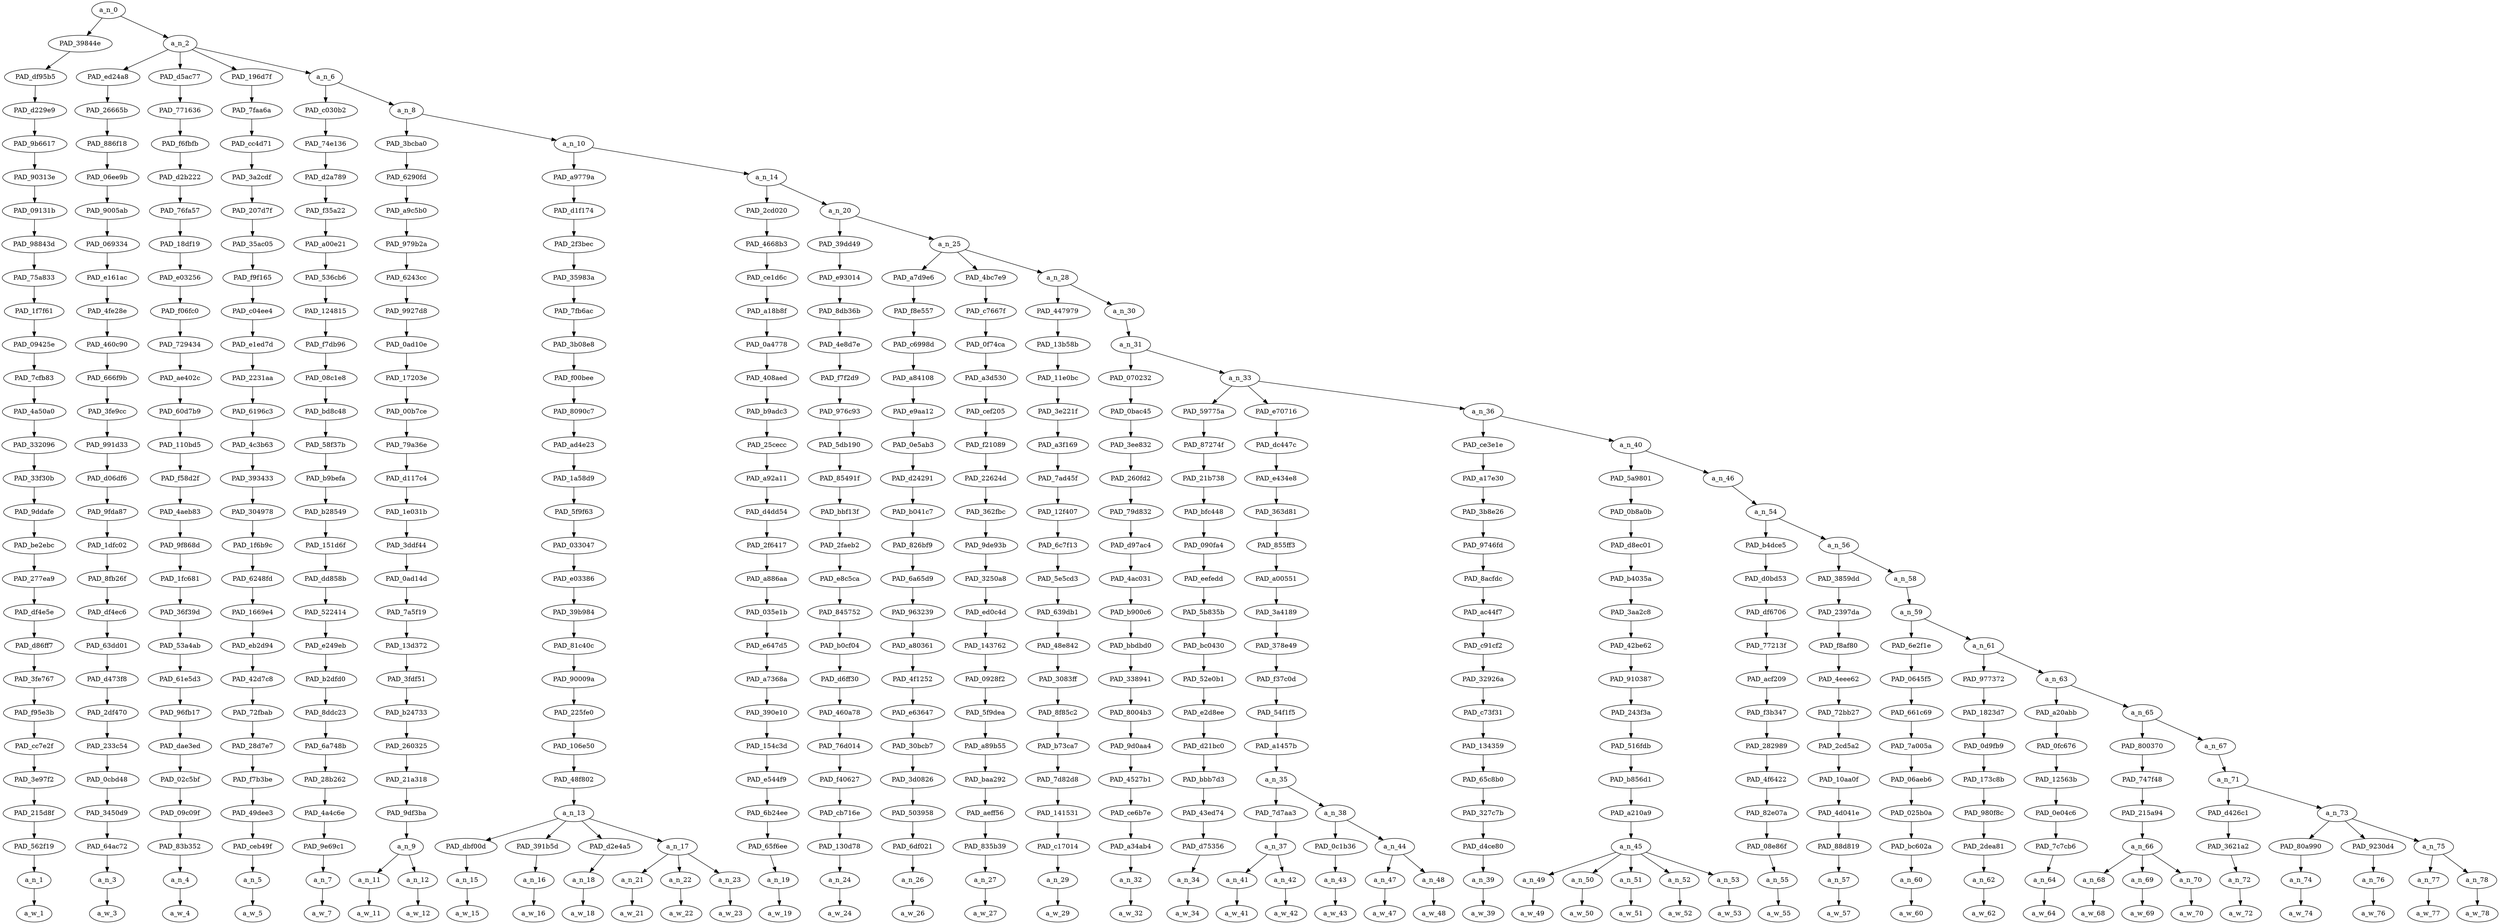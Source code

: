 strict digraph "" {
	a_n_0	[div_dir=1,
		index=0,
		level=27,
		pos="1.5373413297865126,27!",
		text_span="[0, 1, 2, 3, 4, 5, 6, 7, 8, 9, 10, 11, 12, 13, 14, 15, 16, 17, 18, 19, 20, 21, 22, 23, 24, 25, 26, 27, 28, 29, 30, 31, 32, 33, 34, \
35, 36, 37, 38, 39, 40, 41, 42, 43]",
		value=1.00000001];
	PAD_39844e	[div_dir=1,
		index=0,
		level=26,
		pos="0.0,26!",
		text_span="[0]",
		value=0.02213111];
	a_n_0 -> PAD_39844e;
	a_n_2	[div_dir=1,
		index=1,
		level=26,
		pos="3.0746826595730252,26!",
		text_span="[1, 2, 3, 4, 5, 6, 7, 8, 9, 10, 11, 12, 13, 14, 15, 16, 17, 18, 19, 20, 21, 22, 23, 24, 25, 26, 27, 28, 29, 30, 31, 32, 33, 34, \
35, 36, 37, 38, 39, 40, 41, 42, 43]",
		value=0.97724862];
	a_n_0 -> a_n_2;
	PAD_df95b5	[div_dir=1,
		index=0,
		level=25,
		pos="0.0,25!",
		text_span="[0]",
		value=0.02213111];
	PAD_39844e -> PAD_df95b5;
	PAD_d229e9	[div_dir=1,
		index=0,
		level=24,
		pos="0.0,24!",
		text_span="[0]",
		value=0.02213111];
	PAD_df95b5 -> PAD_d229e9;
	PAD_9b6617	[div_dir=1,
		index=0,
		level=23,
		pos="0.0,23!",
		text_span="[0]",
		value=0.02213111];
	PAD_d229e9 -> PAD_9b6617;
	PAD_90313e	[div_dir=1,
		index=0,
		level=22,
		pos="0.0,22!",
		text_span="[0]",
		value=0.02213111];
	PAD_9b6617 -> PAD_90313e;
	PAD_09131b	[div_dir=1,
		index=0,
		level=21,
		pos="0.0,21!",
		text_span="[0]",
		value=0.02213111];
	PAD_90313e -> PAD_09131b;
	PAD_98843d	[div_dir=1,
		index=0,
		level=20,
		pos="0.0,20!",
		text_span="[0]",
		value=0.02213111];
	PAD_09131b -> PAD_98843d;
	PAD_75a833	[div_dir=1,
		index=0,
		level=19,
		pos="0.0,19!",
		text_span="[0]",
		value=0.02213111];
	PAD_98843d -> PAD_75a833;
	PAD_1f7f61	[div_dir=1,
		index=0,
		level=18,
		pos="0.0,18!",
		text_span="[0]",
		value=0.02213111];
	PAD_75a833 -> PAD_1f7f61;
	PAD_09425e	[div_dir=1,
		index=0,
		level=17,
		pos="0.0,17!",
		text_span="[0]",
		value=0.02213111];
	PAD_1f7f61 -> PAD_09425e;
	PAD_7cfb83	[div_dir=1,
		index=0,
		level=16,
		pos="0.0,16!",
		text_span="[0]",
		value=0.02213111];
	PAD_09425e -> PAD_7cfb83;
	PAD_4a50a0	[div_dir=1,
		index=0,
		level=15,
		pos="0.0,15!",
		text_span="[0]",
		value=0.02213111];
	PAD_7cfb83 -> PAD_4a50a0;
	PAD_332096	[div_dir=1,
		index=0,
		level=14,
		pos="0.0,14!",
		text_span="[0]",
		value=0.02213111];
	PAD_4a50a0 -> PAD_332096;
	PAD_33f30b	[div_dir=1,
		index=0,
		level=13,
		pos="0.0,13!",
		text_span="[0]",
		value=0.02213111];
	PAD_332096 -> PAD_33f30b;
	PAD_9ddafe	[div_dir=1,
		index=0,
		level=12,
		pos="0.0,12!",
		text_span="[0]",
		value=0.02213111];
	PAD_33f30b -> PAD_9ddafe;
	PAD_be2ebc	[div_dir=1,
		index=0,
		level=11,
		pos="0.0,11!",
		text_span="[0]",
		value=0.02213111];
	PAD_9ddafe -> PAD_be2ebc;
	PAD_277ea9	[div_dir=1,
		index=0,
		level=10,
		pos="0.0,10!",
		text_span="[0]",
		value=0.02213111];
	PAD_be2ebc -> PAD_277ea9;
	PAD_df4e5e	[div_dir=1,
		index=0,
		level=9,
		pos="0.0,9!",
		text_span="[0]",
		value=0.02213111];
	PAD_277ea9 -> PAD_df4e5e;
	PAD_d86ff7	[div_dir=1,
		index=0,
		level=8,
		pos="0.0,8!",
		text_span="[0]",
		value=0.02213111];
	PAD_df4e5e -> PAD_d86ff7;
	PAD_3fe767	[div_dir=1,
		index=0,
		level=7,
		pos="0.0,7!",
		text_span="[0]",
		value=0.02213111];
	PAD_d86ff7 -> PAD_3fe767;
	PAD_f95e3b	[div_dir=1,
		index=0,
		level=6,
		pos="0.0,6!",
		text_span="[0]",
		value=0.02213111];
	PAD_3fe767 -> PAD_f95e3b;
	PAD_cc7e2f	[div_dir=1,
		index=0,
		level=5,
		pos="0.0,5!",
		text_span="[0]",
		value=0.02213111];
	PAD_f95e3b -> PAD_cc7e2f;
	PAD_3e97f2	[div_dir=1,
		index=0,
		level=4,
		pos="0.0,4!",
		text_span="[0]",
		value=0.02213111];
	PAD_cc7e2f -> PAD_3e97f2;
	PAD_215d8f	[div_dir=1,
		index=0,
		level=3,
		pos="0.0,3!",
		text_span="[0]",
		value=0.02213111];
	PAD_3e97f2 -> PAD_215d8f;
	PAD_562f19	[div_dir=1,
		index=0,
		level=2,
		pos="0.0,2!",
		text_span="[0]",
		value=0.02213111];
	PAD_215d8f -> PAD_562f19;
	a_n_1	[div_dir=1,
		index=0,
		level=1,
		pos="0.0,1!",
		text_span="[0]",
		value=0.02213111];
	PAD_562f19 -> a_n_1;
	a_w_1	[div_dir=0,
		index=0,
		level=0,
		pos="0,0!",
		text_span="[0]",
		value=i];
	a_n_1 -> a_w_1;
	PAD_ed24a8	[div_dir=1,
		index=1,
		level=25,
		pos="1.0,25!",
		text_span="[1]",
		value=0.01678916];
	a_n_2 -> PAD_ed24a8;
	PAD_d5ac77	[div_dir=-1,
		index=2,
		level=25,
		pos="2.0,25!",
		text_span="[2]",
		value=0.01305839];
	a_n_2 -> PAD_d5ac77;
	PAD_196d7f	[div_dir=-1,
		index=3,
		level=25,
		pos="3.0,25!",
		text_span="[3]",
		value=0.02690466];
	a_n_2 -> PAD_196d7f;
	a_n_6	[div_dir=1,
		index=4,
		level=25,
		pos="6.298730638292101,25!",
		text_span="[4, 5, 6, 7, 8, 9, 10, 11, 12, 13, 14, 15, 16, 17, 18, 19, 20, 21, 22, 23, 24, 25, 26, 27, 28, 29, 30, 31, 32, 33, 34, 35, 36, 37, \
38, 39, 40, 41, 42, 43]",
		value=0.91990197];
	a_n_2 -> a_n_6;
	PAD_26665b	[div_dir=1,
		index=1,
		level=24,
		pos="1.0,24!",
		text_span="[1]",
		value=0.01678916];
	PAD_ed24a8 -> PAD_26665b;
	PAD_886f18	[div_dir=1,
		index=1,
		level=23,
		pos="1.0,23!",
		text_span="[1]",
		value=0.01678916];
	PAD_26665b -> PAD_886f18;
	PAD_06ee9b	[div_dir=1,
		index=1,
		level=22,
		pos="1.0,22!",
		text_span="[1]",
		value=0.01678916];
	PAD_886f18 -> PAD_06ee9b;
	PAD_9005ab	[div_dir=1,
		index=1,
		level=21,
		pos="1.0,21!",
		text_span="[1]",
		value=0.01678916];
	PAD_06ee9b -> PAD_9005ab;
	PAD_069334	[div_dir=1,
		index=1,
		level=20,
		pos="1.0,20!",
		text_span="[1]",
		value=0.01678916];
	PAD_9005ab -> PAD_069334;
	PAD_e161ac	[div_dir=1,
		index=1,
		level=19,
		pos="1.0,19!",
		text_span="[1]",
		value=0.01678916];
	PAD_069334 -> PAD_e161ac;
	PAD_4fe28e	[div_dir=1,
		index=1,
		level=18,
		pos="1.0,18!",
		text_span="[1]",
		value=0.01678916];
	PAD_e161ac -> PAD_4fe28e;
	PAD_460c90	[div_dir=1,
		index=1,
		level=17,
		pos="1.0,17!",
		text_span="[1]",
		value=0.01678916];
	PAD_4fe28e -> PAD_460c90;
	PAD_666f9b	[div_dir=1,
		index=1,
		level=16,
		pos="1.0,16!",
		text_span="[1]",
		value=0.01678916];
	PAD_460c90 -> PAD_666f9b;
	PAD_3fe9cc	[div_dir=1,
		index=1,
		level=15,
		pos="1.0,15!",
		text_span="[1]",
		value=0.01678916];
	PAD_666f9b -> PAD_3fe9cc;
	PAD_991d33	[div_dir=1,
		index=1,
		level=14,
		pos="1.0,14!",
		text_span="[1]",
		value=0.01678916];
	PAD_3fe9cc -> PAD_991d33;
	PAD_d06df6	[div_dir=1,
		index=1,
		level=13,
		pos="1.0,13!",
		text_span="[1]",
		value=0.01678916];
	PAD_991d33 -> PAD_d06df6;
	PAD_9fda87	[div_dir=1,
		index=1,
		level=12,
		pos="1.0,12!",
		text_span="[1]",
		value=0.01678916];
	PAD_d06df6 -> PAD_9fda87;
	PAD_1dfc02	[div_dir=1,
		index=1,
		level=11,
		pos="1.0,11!",
		text_span="[1]",
		value=0.01678916];
	PAD_9fda87 -> PAD_1dfc02;
	PAD_8fb26f	[div_dir=1,
		index=1,
		level=10,
		pos="1.0,10!",
		text_span="[1]",
		value=0.01678916];
	PAD_1dfc02 -> PAD_8fb26f;
	PAD_df4ec6	[div_dir=1,
		index=1,
		level=9,
		pos="1.0,9!",
		text_span="[1]",
		value=0.01678916];
	PAD_8fb26f -> PAD_df4ec6;
	PAD_63dd01	[div_dir=1,
		index=1,
		level=8,
		pos="1.0,8!",
		text_span="[1]",
		value=0.01678916];
	PAD_df4ec6 -> PAD_63dd01;
	PAD_d473f8	[div_dir=1,
		index=1,
		level=7,
		pos="1.0,7!",
		text_span="[1]",
		value=0.01678916];
	PAD_63dd01 -> PAD_d473f8;
	PAD_2df470	[div_dir=1,
		index=1,
		level=6,
		pos="1.0,6!",
		text_span="[1]",
		value=0.01678916];
	PAD_d473f8 -> PAD_2df470;
	PAD_233c54	[div_dir=1,
		index=1,
		level=5,
		pos="1.0,5!",
		text_span="[1]",
		value=0.01678916];
	PAD_2df470 -> PAD_233c54;
	PAD_0cbd48	[div_dir=1,
		index=1,
		level=4,
		pos="1.0,4!",
		text_span="[1]",
		value=0.01678916];
	PAD_233c54 -> PAD_0cbd48;
	PAD_3450d9	[div_dir=1,
		index=1,
		level=3,
		pos="1.0,3!",
		text_span="[1]",
		value=0.01678916];
	PAD_0cbd48 -> PAD_3450d9;
	PAD_64ac72	[div_dir=1,
		index=1,
		level=2,
		pos="1.0,2!",
		text_span="[1]",
		value=0.01678916];
	PAD_3450d9 -> PAD_64ac72;
	a_n_3	[div_dir=1,
		index=1,
		level=1,
		pos="1.0,1!",
		text_span="[1]",
		value=0.01678916];
	PAD_64ac72 -> a_n_3;
	a_w_3	[div_dir=0,
		index=1,
		level=0,
		pos="1,0!",
		text_span="[1]",
		value=would];
	a_n_3 -> a_w_3;
	PAD_771636	[div_dir=-1,
		index=2,
		level=24,
		pos="2.0,24!",
		text_span="[2]",
		value=0.01305839];
	PAD_d5ac77 -> PAD_771636;
	PAD_f6fbfb	[div_dir=-1,
		index=2,
		level=23,
		pos="2.0,23!",
		text_span="[2]",
		value=0.01305839];
	PAD_771636 -> PAD_f6fbfb;
	PAD_d2b222	[div_dir=-1,
		index=2,
		level=22,
		pos="2.0,22!",
		text_span="[2]",
		value=0.01305839];
	PAD_f6fbfb -> PAD_d2b222;
	PAD_76fa57	[div_dir=-1,
		index=2,
		level=21,
		pos="2.0,21!",
		text_span="[2]",
		value=0.01305839];
	PAD_d2b222 -> PAD_76fa57;
	PAD_18df19	[div_dir=-1,
		index=2,
		level=20,
		pos="2.0,20!",
		text_span="[2]",
		value=0.01305839];
	PAD_76fa57 -> PAD_18df19;
	PAD_e03256	[div_dir=-1,
		index=2,
		level=19,
		pos="2.0,19!",
		text_span="[2]",
		value=0.01305839];
	PAD_18df19 -> PAD_e03256;
	PAD_f06fc0	[div_dir=-1,
		index=2,
		level=18,
		pos="2.0,18!",
		text_span="[2]",
		value=0.01305839];
	PAD_e03256 -> PAD_f06fc0;
	PAD_729434	[div_dir=-1,
		index=2,
		level=17,
		pos="2.0,17!",
		text_span="[2]",
		value=0.01305839];
	PAD_f06fc0 -> PAD_729434;
	PAD_ae402c	[div_dir=-1,
		index=2,
		level=16,
		pos="2.0,16!",
		text_span="[2]",
		value=0.01305839];
	PAD_729434 -> PAD_ae402c;
	PAD_60d7b9	[div_dir=-1,
		index=2,
		level=15,
		pos="2.0,15!",
		text_span="[2]",
		value=0.01305839];
	PAD_ae402c -> PAD_60d7b9;
	PAD_110bd5	[div_dir=-1,
		index=2,
		level=14,
		pos="2.0,14!",
		text_span="[2]",
		value=0.01305839];
	PAD_60d7b9 -> PAD_110bd5;
	PAD_f58d2f	[div_dir=-1,
		index=2,
		level=13,
		pos="2.0,13!",
		text_span="[2]",
		value=0.01305839];
	PAD_110bd5 -> PAD_f58d2f;
	PAD_4aeb83	[div_dir=-1,
		index=2,
		level=12,
		pos="2.0,12!",
		text_span="[2]",
		value=0.01305839];
	PAD_f58d2f -> PAD_4aeb83;
	PAD_9f868d	[div_dir=-1,
		index=2,
		level=11,
		pos="2.0,11!",
		text_span="[2]",
		value=0.01305839];
	PAD_4aeb83 -> PAD_9f868d;
	PAD_1fc681	[div_dir=-1,
		index=2,
		level=10,
		pos="2.0,10!",
		text_span="[2]",
		value=0.01305839];
	PAD_9f868d -> PAD_1fc681;
	PAD_36f39d	[div_dir=-1,
		index=2,
		level=9,
		pos="2.0,9!",
		text_span="[2]",
		value=0.01305839];
	PAD_1fc681 -> PAD_36f39d;
	PAD_53a4ab	[div_dir=-1,
		index=2,
		level=8,
		pos="2.0,8!",
		text_span="[2]",
		value=0.01305839];
	PAD_36f39d -> PAD_53a4ab;
	PAD_61e5d3	[div_dir=-1,
		index=2,
		level=7,
		pos="2.0,7!",
		text_span="[2]",
		value=0.01305839];
	PAD_53a4ab -> PAD_61e5d3;
	PAD_96fb17	[div_dir=-1,
		index=2,
		level=6,
		pos="2.0,6!",
		text_span="[2]",
		value=0.01305839];
	PAD_61e5d3 -> PAD_96fb17;
	PAD_dae3ed	[div_dir=-1,
		index=2,
		level=5,
		pos="2.0,5!",
		text_span="[2]",
		value=0.01305839];
	PAD_96fb17 -> PAD_dae3ed;
	PAD_02c5bf	[div_dir=-1,
		index=2,
		level=4,
		pos="2.0,4!",
		text_span="[2]",
		value=0.01305839];
	PAD_dae3ed -> PAD_02c5bf;
	PAD_09c09f	[div_dir=-1,
		index=2,
		level=3,
		pos="2.0,3!",
		text_span="[2]",
		value=0.01305839];
	PAD_02c5bf -> PAD_09c09f;
	PAD_83b352	[div_dir=-1,
		index=2,
		level=2,
		pos="2.0,2!",
		text_span="[2]",
		value=0.01305839];
	PAD_09c09f -> PAD_83b352;
	a_n_4	[div_dir=-1,
		index=2,
		level=1,
		pos="2.0,1!",
		text_span="[2]",
		value=0.01305839];
	PAD_83b352 -> a_n_4;
	a_w_4	[div_dir=0,
		index=2,
		level=0,
		pos="2,0!",
		text_span="[2]",
		value=not];
	a_n_4 -> a_w_4;
	PAD_7faa6a	[div_dir=-1,
		index=3,
		level=24,
		pos="3.0,24!",
		text_span="[3]",
		value=0.02690466];
	PAD_196d7f -> PAD_7faa6a;
	PAD_cc4d71	[div_dir=-1,
		index=3,
		level=23,
		pos="3.0,23!",
		text_span="[3]",
		value=0.02690466];
	PAD_7faa6a -> PAD_cc4d71;
	PAD_3a2cdf	[div_dir=-1,
		index=3,
		level=22,
		pos="3.0,22!",
		text_span="[3]",
		value=0.02690466];
	PAD_cc4d71 -> PAD_3a2cdf;
	PAD_207d7f	[div_dir=-1,
		index=3,
		level=21,
		pos="3.0,21!",
		text_span="[3]",
		value=0.02690466];
	PAD_3a2cdf -> PAD_207d7f;
	PAD_35ac05	[div_dir=-1,
		index=3,
		level=20,
		pos="3.0,20!",
		text_span="[3]",
		value=0.02690466];
	PAD_207d7f -> PAD_35ac05;
	PAD_f9f165	[div_dir=-1,
		index=3,
		level=19,
		pos="3.0,19!",
		text_span="[3]",
		value=0.02690466];
	PAD_35ac05 -> PAD_f9f165;
	PAD_c04ee4	[div_dir=-1,
		index=3,
		level=18,
		pos="3.0,18!",
		text_span="[3]",
		value=0.02690466];
	PAD_f9f165 -> PAD_c04ee4;
	PAD_e1ed7d	[div_dir=-1,
		index=3,
		level=17,
		pos="3.0,17!",
		text_span="[3]",
		value=0.02690466];
	PAD_c04ee4 -> PAD_e1ed7d;
	PAD_2231aa	[div_dir=-1,
		index=3,
		level=16,
		pos="3.0,16!",
		text_span="[3]",
		value=0.02690466];
	PAD_e1ed7d -> PAD_2231aa;
	PAD_6196c3	[div_dir=-1,
		index=3,
		level=15,
		pos="3.0,15!",
		text_span="[3]",
		value=0.02690466];
	PAD_2231aa -> PAD_6196c3;
	PAD_4c3b63	[div_dir=-1,
		index=3,
		level=14,
		pos="3.0,14!",
		text_span="[3]",
		value=0.02690466];
	PAD_6196c3 -> PAD_4c3b63;
	PAD_393433	[div_dir=-1,
		index=3,
		level=13,
		pos="3.0,13!",
		text_span="[3]",
		value=0.02690466];
	PAD_4c3b63 -> PAD_393433;
	PAD_304978	[div_dir=-1,
		index=3,
		level=12,
		pos="3.0,12!",
		text_span="[3]",
		value=0.02690466];
	PAD_393433 -> PAD_304978;
	PAD_1f6b9c	[div_dir=-1,
		index=3,
		level=11,
		pos="3.0,11!",
		text_span="[3]",
		value=0.02690466];
	PAD_304978 -> PAD_1f6b9c;
	PAD_6248fd	[div_dir=-1,
		index=3,
		level=10,
		pos="3.0,10!",
		text_span="[3]",
		value=0.02690466];
	PAD_1f6b9c -> PAD_6248fd;
	PAD_1669e4	[div_dir=-1,
		index=3,
		level=9,
		pos="3.0,9!",
		text_span="[3]",
		value=0.02690466];
	PAD_6248fd -> PAD_1669e4;
	PAD_eb2d94	[div_dir=-1,
		index=3,
		level=8,
		pos="3.0,8!",
		text_span="[3]",
		value=0.02690466];
	PAD_1669e4 -> PAD_eb2d94;
	PAD_42d7c8	[div_dir=-1,
		index=3,
		level=7,
		pos="3.0,7!",
		text_span="[3]",
		value=0.02690466];
	PAD_eb2d94 -> PAD_42d7c8;
	PAD_72fbab	[div_dir=-1,
		index=3,
		level=6,
		pos="3.0,6!",
		text_span="[3]",
		value=0.02690466];
	PAD_42d7c8 -> PAD_72fbab;
	PAD_28d7e7	[div_dir=-1,
		index=3,
		level=5,
		pos="3.0,5!",
		text_span="[3]",
		value=0.02690466];
	PAD_72fbab -> PAD_28d7e7;
	PAD_f7b3be	[div_dir=-1,
		index=3,
		level=4,
		pos="3.0,4!",
		text_span="[3]",
		value=0.02690466];
	PAD_28d7e7 -> PAD_f7b3be;
	PAD_49dee3	[div_dir=-1,
		index=3,
		level=3,
		pos="3.0,3!",
		text_span="[3]",
		value=0.02690466];
	PAD_f7b3be -> PAD_49dee3;
	PAD_ceb49f	[div_dir=-1,
		index=3,
		level=2,
		pos="3.0,2!",
		text_span="[3]",
		value=0.02690466];
	PAD_49dee3 -> PAD_ceb49f;
	a_n_5	[div_dir=-1,
		index=3,
		level=1,
		pos="3.0,1!",
		text_span="[3]",
		value=0.02690466];
	PAD_ceb49f -> a_n_5;
	a_w_5	[div_dir=0,
		index=3,
		level=0,
		pos="3,0!",
		text_span="[3]",
		value=knowingly];
	a_n_5 -> a_w_5;
	PAD_c030b2	[div_dir=1,
		index=4,
		level=24,
		pos="4.0,24!",
		text_span="[4]",
		value=0.03165258];
	a_n_6 -> PAD_c030b2;
	a_n_8	[div_dir=1,
		index=5,
		level=24,
		pos="8.597461276584202,24!",
		text_span="[5, 6, 7, 8, 9, 10, 11, 12, 13, 14, 15, 16, 17, 18, 19, 20, 21, 22, 23, 24, 25, 26, 27, 28, 29, 30, 31, 32, 33, 34, 35, 36, 37, \
38, 39, 40, 41, 42, 43]",
		value=0.88761969];
	a_n_6 -> a_n_8;
	PAD_74e136	[div_dir=1,
		index=4,
		level=23,
		pos="4.0,23!",
		text_span="[4]",
		value=0.03165258];
	PAD_c030b2 -> PAD_74e136;
	PAD_d2a789	[div_dir=1,
		index=4,
		level=22,
		pos="4.0,22!",
		text_span="[4]",
		value=0.03165258];
	PAD_74e136 -> PAD_d2a789;
	PAD_f35a22	[div_dir=1,
		index=4,
		level=21,
		pos="4.0,21!",
		text_span="[4]",
		value=0.03165258];
	PAD_d2a789 -> PAD_f35a22;
	PAD_a00e21	[div_dir=1,
		index=4,
		level=20,
		pos="4.0,20!",
		text_span="[4]",
		value=0.03165258];
	PAD_f35a22 -> PAD_a00e21;
	PAD_536cb6	[div_dir=1,
		index=4,
		level=19,
		pos="4.0,19!",
		text_span="[4]",
		value=0.03165258];
	PAD_a00e21 -> PAD_536cb6;
	PAD_124815	[div_dir=1,
		index=4,
		level=18,
		pos="4.0,18!",
		text_span="[4]",
		value=0.03165258];
	PAD_536cb6 -> PAD_124815;
	PAD_f7db96	[div_dir=1,
		index=4,
		level=17,
		pos="4.0,17!",
		text_span="[4]",
		value=0.03165258];
	PAD_124815 -> PAD_f7db96;
	PAD_08c1e8	[div_dir=1,
		index=4,
		level=16,
		pos="4.0,16!",
		text_span="[4]",
		value=0.03165258];
	PAD_f7db96 -> PAD_08c1e8;
	PAD_bd8c48	[div_dir=1,
		index=4,
		level=15,
		pos="4.0,15!",
		text_span="[4]",
		value=0.03165258];
	PAD_08c1e8 -> PAD_bd8c48;
	PAD_58f37b	[div_dir=1,
		index=4,
		level=14,
		pos="4.0,14!",
		text_span="[4]",
		value=0.03165258];
	PAD_bd8c48 -> PAD_58f37b;
	PAD_b9befa	[div_dir=1,
		index=4,
		level=13,
		pos="4.0,13!",
		text_span="[4]",
		value=0.03165258];
	PAD_58f37b -> PAD_b9befa;
	PAD_b28549	[div_dir=1,
		index=4,
		level=12,
		pos="4.0,12!",
		text_span="[4]",
		value=0.03165258];
	PAD_b9befa -> PAD_b28549;
	PAD_151d6f	[div_dir=1,
		index=4,
		level=11,
		pos="4.0,11!",
		text_span="[4]",
		value=0.03165258];
	PAD_b28549 -> PAD_151d6f;
	PAD_dd858b	[div_dir=1,
		index=4,
		level=10,
		pos="4.0,10!",
		text_span="[4]",
		value=0.03165258];
	PAD_151d6f -> PAD_dd858b;
	PAD_522414	[div_dir=1,
		index=4,
		level=9,
		pos="4.0,9!",
		text_span="[4]",
		value=0.03165258];
	PAD_dd858b -> PAD_522414;
	PAD_e249eb	[div_dir=1,
		index=4,
		level=8,
		pos="4.0,8!",
		text_span="[4]",
		value=0.03165258];
	PAD_522414 -> PAD_e249eb;
	PAD_b2dfd0	[div_dir=1,
		index=4,
		level=7,
		pos="4.0,7!",
		text_span="[4]",
		value=0.03165258];
	PAD_e249eb -> PAD_b2dfd0;
	PAD_8ddc23	[div_dir=1,
		index=4,
		level=6,
		pos="4.0,6!",
		text_span="[4]",
		value=0.03165258];
	PAD_b2dfd0 -> PAD_8ddc23;
	PAD_6a748b	[div_dir=1,
		index=4,
		level=5,
		pos="4.0,5!",
		text_span="[4]",
		value=0.03165258];
	PAD_8ddc23 -> PAD_6a748b;
	PAD_28b262	[div_dir=1,
		index=4,
		level=4,
		pos="4.0,4!",
		text_span="[4]",
		value=0.03165258];
	PAD_6a748b -> PAD_28b262;
	PAD_4a4c6e	[div_dir=1,
		index=4,
		level=3,
		pos="4.0,3!",
		text_span="[4]",
		value=0.03165258];
	PAD_28b262 -> PAD_4a4c6e;
	PAD_9e69c1	[div_dir=1,
		index=4,
		level=2,
		pos="4.0,2!",
		text_span="[4]",
		value=0.03165258];
	PAD_4a4c6e -> PAD_9e69c1;
	a_n_7	[div_dir=1,
		index=4,
		level=1,
		pos="4.0,1!",
		text_span="[4]",
		value=0.03165258];
	PAD_9e69c1 -> a_n_7;
	a_w_7	[div_dir=0,
		index=4,
		level=0,
		pos="4,0!",
		text_span="[4]",
		value=patronize];
	a_n_7 -> a_w_7;
	PAD_3bcba0	[div_dir=1,
		index=5,
		level=23,
		pos="5.5,23!",
		text_span="[5, 6]",
		value=0.02894842];
	a_n_8 -> PAD_3bcba0;
	a_n_10	[div_dir=1,
		index=6,
		level=23,
		pos="11.694922553168404,23!",
		text_span="[7, 8, 9, 10, 11, 12, 13, 14, 15, 16, 17, 18, 19, 20, 21, 22, 23, 24, 25, 26, 27, 28, 29, 30, 31, 32, 33, 34, 35, 36, 37, 38, 39, \
40, 41, 42, 43]",
		value=0.85803678];
	a_n_8 -> a_n_10;
	PAD_6290fd	[div_dir=1,
		index=5,
		level=22,
		pos="5.5,22!",
		text_span="[5, 6]",
		value=0.02894842];
	PAD_3bcba0 -> PAD_6290fd;
	PAD_a9c5b0	[div_dir=1,
		index=5,
		level=21,
		pos="5.5,21!",
		text_span="[5, 6]",
		value=0.02894842];
	PAD_6290fd -> PAD_a9c5b0;
	PAD_979b2a	[div_dir=1,
		index=5,
		level=20,
		pos="5.5,20!",
		text_span="[5, 6]",
		value=0.02894842];
	PAD_a9c5b0 -> PAD_979b2a;
	PAD_6243cc	[div_dir=1,
		index=5,
		level=19,
		pos="5.5,19!",
		text_span="[5, 6]",
		value=0.02894842];
	PAD_979b2a -> PAD_6243cc;
	PAD_9927d8	[div_dir=1,
		index=5,
		level=18,
		pos="5.5,18!",
		text_span="[5, 6]",
		value=0.02894842];
	PAD_6243cc -> PAD_9927d8;
	PAD_0ad10e	[div_dir=1,
		index=5,
		level=17,
		pos="5.5,17!",
		text_span="[5, 6]",
		value=0.02894842];
	PAD_9927d8 -> PAD_0ad10e;
	PAD_17203e	[div_dir=1,
		index=5,
		level=16,
		pos="5.5,16!",
		text_span="[5, 6]",
		value=0.02894842];
	PAD_0ad10e -> PAD_17203e;
	PAD_00b7ce	[div_dir=1,
		index=5,
		level=15,
		pos="5.5,15!",
		text_span="[5, 6]",
		value=0.02894842];
	PAD_17203e -> PAD_00b7ce;
	PAD_79a36e	[div_dir=1,
		index=5,
		level=14,
		pos="5.5,14!",
		text_span="[5, 6]",
		value=0.02894842];
	PAD_00b7ce -> PAD_79a36e;
	PAD_d117c4	[div_dir=1,
		index=5,
		level=13,
		pos="5.5,13!",
		text_span="[5, 6]",
		value=0.02894842];
	PAD_79a36e -> PAD_d117c4;
	PAD_1e031b	[div_dir=1,
		index=5,
		level=12,
		pos="5.5,12!",
		text_span="[5, 6]",
		value=0.02894842];
	PAD_d117c4 -> PAD_1e031b;
	PAD_3ddf44	[div_dir=1,
		index=5,
		level=11,
		pos="5.5,11!",
		text_span="[5, 6]",
		value=0.02894842];
	PAD_1e031b -> PAD_3ddf44;
	PAD_0ad14d	[div_dir=1,
		index=5,
		level=10,
		pos="5.5,10!",
		text_span="[5, 6]",
		value=0.02894842];
	PAD_3ddf44 -> PAD_0ad14d;
	PAD_7a5f19	[div_dir=1,
		index=5,
		level=9,
		pos="5.5,9!",
		text_span="[5, 6]",
		value=0.02894842];
	PAD_0ad14d -> PAD_7a5f19;
	PAD_13d372	[div_dir=1,
		index=5,
		level=8,
		pos="5.5,8!",
		text_span="[5, 6]",
		value=0.02894842];
	PAD_7a5f19 -> PAD_13d372;
	PAD_3fdf51	[div_dir=1,
		index=5,
		level=7,
		pos="5.5,7!",
		text_span="[5, 6]",
		value=0.02894842];
	PAD_13d372 -> PAD_3fdf51;
	PAD_b24733	[div_dir=1,
		index=5,
		level=6,
		pos="5.5,6!",
		text_span="[5, 6]",
		value=0.02894842];
	PAD_3fdf51 -> PAD_b24733;
	PAD_260325	[div_dir=1,
		index=5,
		level=5,
		pos="5.5,5!",
		text_span="[5, 6]",
		value=0.02894842];
	PAD_b24733 -> PAD_260325;
	PAD_21a318	[div_dir=1,
		index=5,
		level=4,
		pos="5.5,4!",
		text_span="[5, 6]",
		value=0.02894842];
	PAD_260325 -> PAD_21a318;
	PAD_9df3ba	[div_dir=1,
		index=5,
		level=3,
		pos="5.5,3!",
		text_span="[5, 6]",
		value=0.02894842];
	PAD_21a318 -> PAD_9df3ba;
	a_n_9	[div_dir=1,
		index=5,
		level=2,
		pos="5.5,2!",
		text_span="[5, 6]",
		value=0.02894842];
	PAD_9df3ba -> a_n_9;
	a_n_11	[div_dir=1,
		index=5,
		level=1,
		pos="5.0,1!",
		text_span="[5]",
		value=0.01305677];
	a_n_9 -> a_n_11;
	a_n_12	[div_dir=1,
		index=6,
		level=1,
		pos="6.0,1!",
		text_span="[6]",
		value=0.01574603];
	a_n_9 -> a_n_12;
	a_w_11	[div_dir=0,
		index=5,
		level=0,
		pos="5,0!",
		text_span="[5]",
		value=any];
	a_n_11 -> a_w_11;
	a_w_12	[div_dir=0,
		index=6,
		level=0,
		pos="6,0!",
		text_span="[6]",
		value=place];
	a_n_12 -> a_w_12;
	PAD_a9779a	[div_dir=1,
		index=6,
		level=22,
		pos="9.25,22!",
		text_span="[7, 8, 9, 10, 11, 12]",
		value=0.11663591];
	a_n_10 -> PAD_a9779a;
	a_n_14	[div_dir=1,
		index=7,
		level=22,
		pos="14.139845106336807,22!",
		text_span="[13, 14, 15, 16, 17, 18, 19, 20, 21, 22, 23, 24, 25, 26, 27, 28, 29, 30, 31, 32, 33, 34, 35, 36, 37, 38, 39, 40, 41, 42, 43]",
		value=0.74078328];
	a_n_10 -> a_n_14;
	PAD_d1f174	[div_dir=1,
		index=6,
		level=21,
		pos="9.25,21!",
		text_span="[7, 8, 9, 10, 11, 12]",
		value=0.11663591];
	PAD_a9779a -> PAD_d1f174;
	PAD_2f3bec	[div_dir=1,
		index=6,
		level=20,
		pos="9.25,20!",
		text_span="[7, 8, 9, 10, 11, 12]",
		value=0.11663591];
	PAD_d1f174 -> PAD_2f3bec;
	PAD_35983a	[div_dir=1,
		index=6,
		level=19,
		pos="9.25,19!",
		text_span="[7, 8, 9, 10, 11, 12]",
		value=0.11663591];
	PAD_2f3bec -> PAD_35983a;
	PAD_7fb6ac	[div_dir=1,
		index=6,
		level=18,
		pos="9.25,18!",
		text_span="[7, 8, 9, 10, 11, 12]",
		value=0.11663591];
	PAD_35983a -> PAD_7fb6ac;
	PAD_3b08e8	[div_dir=1,
		index=6,
		level=17,
		pos="9.25,17!",
		text_span="[7, 8, 9, 10, 11, 12]",
		value=0.11663591];
	PAD_7fb6ac -> PAD_3b08e8;
	PAD_f00bee	[div_dir=1,
		index=6,
		level=16,
		pos="9.25,16!",
		text_span="[7, 8, 9, 10, 11, 12]",
		value=0.11663591];
	PAD_3b08e8 -> PAD_f00bee;
	PAD_8090c7	[div_dir=1,
		index=6,
		level=15,
		pos="9.25,15!",
		text_span="[7, 8, 9, 10, 11, 12]",
		value=0.11663591];
	PAD_f00bee -> PAD_8090c7;
	PAD_ad4e23	[div_dir=1,
		index=6,
		level=14,
		pos="9.25,14!",
		text_span="[7, 8, 9, 10, 11, 12]",
		value=0.11663591];
	PAD_8090c7 -> PAD_ad4e23;
	PAD_1a58d9	[div_dir=1,
		index=6,
		level=13,
		pos="9.25,13!",
		text_span="[7, 8, 9, 10, 11, 12]",
		value=0.11663591];
	PAD_ad4e23 -> PAD_1a58d9;
	PAD_5f9f63	[div_dir=1,
		index=6,
		level=12,
		pos="9.25,12!",
		text_span="[7, 8, 9, 10, 11, 12]",
		value=0.11663591];
	PAD_1a58d9 -> PAD_5f9f63;
	PAD_033047	[div_dir=1,
		index=6,
		level=11,
		pos="9.25,11!",
		text_span="[7, 8, 9, 10, 11, 12]",
		value=0.11663591];
	PAD_5f9f63 -> PAD_033047;
	PAD_e03386	[div_dir=1,
		index=6,
		level=10,
		pos="9.25,10!",
		text_span="[7, 8, 9, 10, 11, 12]",
		value=0.11663591];
	PAD_033047 -> PAD_e03386;
	PAD_39b984	[div_dir=1,
		index=6,
		level=9,
		pos="9.25,9!",
		text_span="[7, 8, 9, 10, 11, 12]",
		value=0.11663591];
	PAD_e03386 -> PAD_39b984;
	PAD_81c40c	[div_dir=1,
		index=6,
		level=8,
		pos="9.25,8!",
		text_span="[7, 8, 9, 10, 11, 12]",
		value=0.11663591];
	PAD_39b984 -> PAD_81c40c;
	PAD_90009a	[div_dir=1,
		index=6,
		level=7,
		pos="9.25,7!",
		text_span="[7, 8, 9, 10, 11, 12]",
		value=0.11663591];
	PAD_81c40c -> PAD_90009a;
	PAD_225fe0	[div_dir=1,
		index=6,
		level=6,
		pos="9.25,6!",
		text_span="[7, 8, 9, 10, 11, 12]",
		value=0.11663591];
	PAD_90009a -> PAD_225fe0;
	PAD_106e50	[div_dir=1,
		index=6,
		level=5,
		pos="9.25,5!",
		text_span="[7, 8, 9, 10, 11, 12]",
		value=0.11663591];
	PAD_225fe0 -> PAD_106e50;
	PAD_48f802	[div_dir=1,
		index=6,
		level=4,
		pos="9.25,4!",
		text_span="[7, 8, 9, 10, 11, 12]",
		value=0.11663591];
	PAD_106e50 -> PAD_48f802;
	a_n_13	[div_dir=1,
		index=6,
		level=3,
		pos="9.25,3!",
		text_span="[7, 8, 9, 10, 11, 12]",
		value=0.11663591];
	PAD_48f802 -> a_n_13;
	PAD_dbf00d	[div_dir=-1,
		index=6,
		level=2,
		pos="7.0,2!",
		text_span="[7]",
		value=0.01567259];
	a_n_13 -> PAD_dbf00d;
	PAD_391b5d	[div_dir=-1,
		index=7,
		level=2,
		pos="8.0,2!",
		text_span="[8]",
		value=0.01486405];
	a_n_13 -> PAD_391b5d;
	PAD_d2e4a5	[div_dir=1,
		index=9,
		level=2,
		pos="12.0,2!",
		text_span="[12]",
		value=0.02155920];
	a_n_13 -> PAD_d2e4a5;
	a_n_17	[div_dir=1,
		index=8,
		level=2,
		pos="10.0,2!",
		text_span="[9, 10, 11]",
		value=0.06440696];
	a_n_13 -> a_n_17;
	a_n_15	[div_dir=-1,
		index=7,
		level=1,
		pos="7.0,1!",
		text_span="[7]",
		value=0.01567259];
	PAD_dbf00d -> a_n_15;
	a_w_15	[div_dir=0,
		index=7,
		level=0,
		pos="7,0!",
		text_span="[7]",
		value=especially];
	a_n_15 -> a_w_15;
	a_n_16	[div_dir=-1,
		index=8,
		level=1,
		pos="8.0,1!",
		text_span="[8]",
		value=0.01486405];
	PAD_391b5d -> a_n_16;
	a_w_16	[div_dir=0,
		index=8,
		level=0,
		pos="8,0!",
		text_span="[8]",
		value=a];
	a_n_16 -> a_w_16;
	a_n_18	[div_dir=1,
		index=12,
		level=1,
		pos="12.0,1!",
		text_span="[12]",
		value=0.02155920];
	PAD_d2e4a5 -> a_n_18;
	a_w_18	[div_dir=0,
		index=12,
		level=0,
		pos="12,0!",
		text_span="[12]",
		value=store];
	a_n_18 -> a_w_18;
	a_n_21	[div_dir=1,
		index=9,
		level=1,
		pos="9.0,1!",
		text_span="[9]",
		value=0.02487366];
	a_n_17 -> a_n_21;
	a_n_22	[div_dir=1,
		index=10,
		level=1,
		pos="10.0,1!",
		text_span="[10]",
		value=0.01533144];
	a_n_17 -> a_n_22;
	a_n_23	[div_dir=-1,
		index=11,
		level=1,
		pos="11.0,1!",
		text_span="[11]",
		value=0.02404421];
	a_n_17 -> a_n_23;
	a_w_21	[div_dir=0,
		index=9,
		level=0,
		pos="9,0!",
		text_span="[9]",
		value=food];
	a_n_21 -> a_w_21;
	a_w_22	[div_dir=0,
		index=10,
		level=0,
		pos="10,0!",
		text_span="[10]",
		value=or];
	a_n_22 -> a_w_22;
	a_w_23	[div_dir=0,
		index=11,
		level=0,
		pos="11,0!",
		text_span="[11]",
		value=drink];
	a_n_23 -> a_w_23;
	PAD_2cd020	[div_dir=1,
		index=7,
		level=21,
		pos="13.0,21!",
		text_span="[13]",
		value=0.01988122];
	a_n_14 -> PAD_2cd020;
	a_n_20	[div_dir=1,
		index=8,
		level=21,
		pos="15.279690212673612,21!",
		text_span="[14, 15, 16, 17, 18, 19, 20, 21, 22, 23, 24, 25, 26, 27, 28, 29, 30, 31, 32, 33, 34, 35, 36, 37, 38, 39, 40, 41, 42, 43]",
		value=0.72028971];
	a_n_14 -> a_n_20;
	PAD_4668b3	[div_dir=1,
		index=7,
		level=20,
		pos="13.0,20!",
		text_span="[13]",
		value=0.01988122];
	PAD_2cd020 -> PAD_4668b3;
	PAD_ce1d6c	[div_dir=1,
		index=7,
		level=19,
		pos="13.0,19!",
		text_span="[13]",
		value=0.01988122];
	PAD_4668b3 -> PAD_ce1d6c;
	PAD_a18b8f	[div_dir=1,
		index=7,
		level=18,
		pos="13.0,18!",
		text_span="[13]",
		value=0.01988122];
	PAD_ce1d6c -> PAD_a18b8f;
	PAD_0a4778	[div_dir=1,
		index=7,
		level=17,
		pos="13.0,17!",
		text_span="[13]",
		value=0.01988122];
	PAD_a18b8f -> PAD_0a4778;
	PAD_408aed	[div_dir=1,
		index=7,
		level=16,
		pos="13.0,16!",
		text_span="[13]",
		value=0.01988122];
	PAD_0a4778 -> PAD_408aed;
	PAD_b9adc3	[div_dir=1,
		index=7,
		level=15,
		pos="13.0,15!",
		text_span="[13]",
		value=0.01988122];
	PAD_408aed -> PAD_b9adc3;
	PAD_25cecc	[div_dir=1,
		index=7,
		level=14,
		pos="13.0,14!",
		text_span="[13]",
		value=0.01988122];
	PAD_b9adc3 -> PAD_25cecc;
	PAD_a92a11	[div_dir=1,
		index=7,
		level=13,
		pos="13.0,13!",
		text_span="[13]",
		value=0.01988122];
	PAD_25cecc -> PAD_a92a11;
	PAD_d4dd54	[div_dir=1,
		index=7,
		level=12,
		pos="13.0,12!",
		text_span="[13]",
		value=0.01988122];
	PAD_a92a11 -> PAD_d4dd54;
	PAD_2f6417	[div_dir=1,
		index=7,
		level=11,
		pos="13.0,11!",
		text_span="[13]",
		value=0.01988122];
	PAD_d4dd54 -> PAD_2f6417;
	PAD_a886aa	[div_dir=1,
		index=7,
		level=10,
		pos="13.0,10!",
		text_span="[13]",
		value=0.01988122];
	PAD_2f6417 -> PAD_a886aa;
	PAD_035e1b	[div_dir=1,
		index=7,
		level=9,
		pos="13.0,9!",
		text_span="[13]",
		value=0.01988122];
	PAD_a886aa -> PAD_035e1b;
	PAD_e647d5	[div_dir=1,
		index=7,
		level=8,
		pos="13.0,8!",
		text_span="[13]",
		value=0.01988122];
	PAD_035e1b -> PAD_e647d5;
	PAD_a7368a	[div_dir=1,
		index=7,
		level=7,
		pos="13.0,7!",
		text_span="[13]",
		value=0.01988122];
	PAD_e647d5 -> PAD_a7368a;
	PAD_390e10	[div_dir=1,
		index=7,
		level=6,
		pos="13.0,6!",
		text_span="[13]",
		value=0.01988122];
	PAD_a7368a -> PAD_390e10;
	PAD_154c3d	[div_dir=1,
		index=7,
		level=5,
		pos="13.0,5!",
		text_span="[13]",
		value=0.01988122];
	PAD_390e10 -> PAD_154c3d;
	PAD_e544f9	[div_dir=1,
		index=7,
		level=4,
		pos="13.0,4!",
		text_span="[13]",
		value=0.01988122];
	PAD_154c3d -> PAD_e544f9;
	PAD_6b24ee	[div_dir=1,
		index=7,
		level=3,
		pos="13.0,3!",
		text_span="[13]",
		value=0.01988122];
	PAD_e544f9 -> PAD_6b24ee;
	PAD_65f6ee	[div_dir=1,
		index=10,
		level=2,
		pos="13.0,2!",
		text_span="[13]",
		value=0.01988122];
	PAD_6b24ee -> PAD_65f6ee;
	a_n_19	[div_dir=1,
		index=13,
		level=1,
		pos="13.0,1!",
		text_span="[13]",
		value=0.01988122];
	PAD_65f6ee -> a_n_19;
	a_w_19	[div_dir=0,
		index=13,
		level=0,
		pos="13,0!",
		text_span="[13]",
		value=where];
	a_n_19 -> a_w_19;
	PAD_39dd49	[div_dir=1,
		index=8,
		level=20,
		pos="14.0,20!",
		text_span="[14]",
		value=0.10798858];
	a_n_20 -> PAD_39dd49;
	a_n_25	[div_dir=1,
		index=9,
		level=20,
		pos="16.559380425347225,20!",
		text_span="[15, 16, 17, 18, 19, 20, 21, 22, 23, 24, 25, 26, 27, 28, 29, 30, 31, 32, 33, 34, 35, 36, 37, 38, 39, 40, 41, 42, 43]",
		value=0.61169115];
	a_n_20 -> a_n_25;
	PAD_e93014	[div_dir=1,
		index=8,
		level=19,
		pos="14.0,19!",
		text_span="[14]",
		value=0.10798858];
	PAD_39dd49 -> PAD_e93014;
	PAD_8db36b	[div_dir=1,
		index=8,
		level=18,
		pos="14.0,18!",
		text_span="[14]",
		value=0.10798858];
	PAD_e93014 -> PAD_8db36b;
	PAD_4e8d7e	[div_dir=1,
		index=8,
		level=17,
		pos="14.0,17!",
		text_span="[14]",
		value=0.10798858];
	PAD_8db36b -> PAD_4e8d7e;
	PAD_f7f2d9	[div_dir=1,
		index=8,
		level=16,
		pos="14.0,16!",
		text_span="[14]",
		value=0.10798858];
	PAD_4e8d7e -> PAD_f7f2d9;
	PAD_976c93	[div_dir=1,
		index=8,
		level=15,
		pos="14.0,15!",
		text_span="[14]",
		value=0.10798858];
	PAD_f7f2d9 -> PAD_976c93;
	PAD_5db190	[div_dir=1,
		index=8,
		level=14,
		pos="14.0,14!",
		text_span="[14]",
		value=0.10798858];
	PAD_976c93 -> PAD_5db190;
	PAD_85491f	[div_dir=1,
		index=8,
		level=13,
		pos="14.0,13!",
		text_span="[14]",
		value=0.10798858];
	PAD_5db190 -> PAD_85491f;
	PAD_bbf13f	[div_dir=1,
		index=8,
		level=12,
		pos="14.0,12!",
		text_span="[14]",
		value=0.10798858];
	PAD_85491f -> PAD_bbf13f;
	PAD_2faeb2	[div_dir=1,
		index=8,
		level=11,
		pos="14.0,11!",
		text_span="[14]",
		value=0.10798858];
	PAD_bbf13f -> PAD_2faeb2;
	PAD_e8c5ca	[div_dir=1,
		index=8,
		level=10,
		pos="14.0,10!",
		text_span="[14]",
		value=0.10798858];
	PAD_2faeb2 -> PAD_e8c5ca;
	PAD_845752	[div_dir=1,
		index=8,
		level=9,
		pos="14.0,9!",
		text_span="[14]",
		value=0.10798858];
	PAD_e8c5ca -> PAD_845752;
	PAD_b0cf04	[div_dir=1,
		index=8,
		level=8,
		pos="14.0,8!",
		text_span="[14]",
		value=0.10798858];
	PAD_845752 -> PAD_b0cf04;
	PAD_d6ff30	[div_dir=1,
		index=8,
		level=7,
		pos="14.0,7!",
		text_span="[14]",
		value=0.10798858];
	PAD_b0cf04 -> PAD_d6ff30;
	PAD_460a78	[div_dir=1,
		index=8,
		level=6,
		pos="14.0,6!",
		text_span="[14]",
		value=0.10798858];
	PAD_d6ff30 -> PAD_460a78;
	PAD_76d014	[div_dir=1,
		index=8,
		level=5,
		pos="14.0,5!",
		text_span="[14]",
		value=0.10798858];
	PAD_460a78 -> PAD_76d014;
	PAD_f40627	[div_dir=1,
		index=8,
		level=4,
		pos="14.0,4!",
		text_span="[14]",
		value=0.10798858];
	PAD_76d014 -> PAD_f40627;
	PAD_cb716e	[div_dir=1,
		index=8,
		level=3,
		pos="14.0,3!",
		text_span="[14]",
		value=0.10798858];
	PAD_f40627 -> PAD_cb716e;
	PAD_130d78	[div_dir=1,
		index=11,
		level=2,
		pos="14.0,2!",
		text_span="[14]",
		value=0.10798858];
	PAD_cb716e -> PAD_130d78;
	a_n_24	[div_dir=1,
		index=14,
		level=1,
		pos="14.0,1!",
		text_span="[14]",
		value=0.10798858];
	PAD_130d78 -> a_n_24;
	a_w_24	[div_dir=0,
		index=14,
		level=0,
		pos="14,0!",
		text_span="[14]",
		value=muzzies];
	a_n_24 -> a_w_24;
	PAD_a7d9e6	[div_dir=-1,
		index=9,
		level=19,
		pos="15.0,19!",
		text_span="[15]",
		value=0.01767016];
	a_n_25 -> PAD_a7d9e6;
	PAD_4bc7e9	[div_dir=1,
		index=10,
		level=19,
		pos="16.0,19!",
		text_span="[16]",
		value=0.01632560];
	a_n_25 -> PAD_4bc7e9;
	a_n_28	[div_dir=1,
		index=11,
		level=19,
		pos="18.678141276041668,19!",
		text_span="[17, 18, 19, 20, 21, 22, 23, 24, 25, 26, 27, 28, 29, 30, 31, 32, 33, 34, 35, 36, 37, 38, 39, 40, 41, 42, 43]",
		value=0.57719171];
	a_n_25 -> a_n_28;
	PAD_f8e557	[div_dir=-1,
		index=9,
		level=18,
		pos="15.0,18!",
		text_span="[15]",
		value=0.01767016];
	PAD_a7d9e6 -> PAD_f8e557;
	PAD_c6998d	[div_dir=-1,
		index=9,
		level=17,
		pos="15.0,17!",
		text_span="[15]",
		value=0.01767016];
	PAD_f8e557 -> PAD_c6998d;
	PAD_a84108	[div_dir=-1,
		index=9,
		level=16,
		pos="15.0,16!",
		text_span="[15]",
		value=0.01767016];
	PAD_c6998d -> PAD_a84108;
	PAD_e9aa12	[div_dir=-1,
		index=9,
		level=15,
		pos="15.0,15!",
		text_span="[15]",
		value=0.01767016];
	PAD_a84108 -> PAD_e9aa12;
	PAD_0e5ab3	[div_dir=-1,
		index=9,
		level=14,
		pos="15.0,14!",
		text_span="[15]",
		value=0.01767016];
	PAD_e9aa12 -> PAD_0e5ab3;
	PAD_d24291	[div_dir=-1,
		index=9,
		level=13,
		pos="15.0,13!",
		text_span="[15]",
		value=0.01767016];
	PAD_0e5ab3 -> PAD_d24291;
	PAD_b041c7	[div_dir=-1,
		index=9,
		level=12,
		pos="15.0,12!",
		text_span="[15]",
		value=0.01767016];
	PAD_d24291 -> PAD_b041c7;
	PAD_826bf9	[div_dir=-1,
		index=9,
		level=11,
		pos="15.0,11!",
		text_span="[15]",
		value=0.01767016];
	PAD_b041c7 -> PAD_826bf9;
	PAD_6a65d9	[div_dir=-1,
		index=9,
		level=10,
		pos="15.0,10!",
		text_span="[15]",
		value=0.01767016];
	PAD_826bf9 -> PAD_6a65d9;
	PAD_963239	[div_dir=-1,
		index=9,
		level=9,
		pos="15.0,9!",
		text_span="[15]",
		value=0.01767016];
	PAD_6a65d9 -> PAD_963239;
	PAD_a80361	[div_dir=-1,
		index=9,
		level=8,
		pos="15.0,8!",
		text_span="[15]",
		value=0.01767016];
	PAD_963239 -> PAD_a80361;
	PAD_4f1252	[div_dir=-1,
		index=9,
		level=7,
		pos="15.0,7!",
		text_span="[15]",
		value=0.01767016];
	PAD_a80361 -> PAD_4f1252;
	PAD_e63647	[div_dir=-1,
		index=9,
		level=6,
		pos="15.0,6!",
		text_span="[15]",
		value=0.01767016];
	PAD_4f1252 -> PAD_e63647;
	PAD_30bcb7	[div_dir=-1,
		index=9,
		level=5,
		pos="15.0,5!",
		text_span="[15]",
		value=0.01767016];
	PAD_e63647 -> PAD_30bcb7;
	PAD_3d0826	[div_dir=-1,
		index=9,
		level=4,
		pos="15.0,4!",
		text_span="[15]",
		value=0.01767016];
	PAD_30bcb7 -> PAD_3d0826;
	PAD_503958	[div_dir=-1,
		index=9,
		level=3,
		pos="15.0,3!",
		text_span="[15]",
		value=0.01767016];
	PAD_3d0826 -> PAD_503958;
	PAD_6df021	[div_dir=-1,
		index=12,
		level=2,
		pos="15.0,2!",
		text_span="[15]",
		value=0.01767016];
	PAD_503958 -> PAD_6df021;
	a_n_26	[div_dir=-1,
		index=15,
		level=1,
		pos="15.0,1!",
		text_span="[15]",
		value=0.01767016];
	PAD_6df021 -> a_n_26;
	a_w_26	[div_dir=0,
		index=15,
		level=0,
		pos="15,0!",
		text_span="[15]",
		value=are];
	a_n_26 -> a_w_26;
	PAD_c7667f	[div_dir=1,
		index=10,
		level=18,
		pos="16.0,18!",
		text_span="[16]",
		value=0.01632560];
	PAD_4bc7e9 -> PAD_c7667f;
	PAD_0f74ca	[div_dir=1,
		index=10,
		level=17,
		pos="16.0,17!",
		text_span="[16]",
		value=0.01632560];
	PAD_c7667f -> PAD_0f74ca;
	PAD_a3d530	[div_dir=1,
		index=10,
		level=16,
		pos="16.0,16!",
		text_span="[16]",
		value=0.01632560];
	PAD_0f74ca -> PAD_a3d530;
	PAD_cef205	[div_dir=1,
		index=10,
		level=15,
		pos="16.0,15!",
		text_span="[16]",
		value=0.01632560];
	PAD_a3d530 -> PAD_cef205;
	PAD_f21089	[div_dir=1,
		index=10,
		level=14,
		pos="16.0,14!",
		text_span="[16]",
		value=0.01632560];
	PAD_cef205 -> PAD_f21089;
	PAD_22624d	[div_dir=1,
		index=10,
		level=13,
		pos="16.0,13!",
		text_span="[16]",
		value=0.01632560];
	PAD_f21089 -> PAD_22624d;
	PAD_362fbc	[div_dir=1,
		index=10,
		level=12,
		pos="16.0,12!",
		text_span="[16]",
		value=0.01632560];
	PAD_22624d -> PAD_362fbc;
	PAD_9de93b	[div_dir=1,
		index=10,
		level=11,
		pos="16.0,11!",
		text_span="[16]",
		value=0.01632560];
	PAD_362fbc -> PAD_9de93b;
	PAD_3250a8	[div_dir=1,
		index=10,
		level=10,
		pos="16.0,10!",
		text_span="[16]",
		value=0.01632560];
	PAD_9de93b -> PAD_3250a8;
	PAD_ed0c4d	[div_dir=1,
		index=10,
		level=9,
		pos="16.0,9!",
		text_span="[16]",
		value=0.01632560];
	PAD_3250a8 -> PAD_ed0c4d;
	PAD_143762	[div_dir=1,
		index=10,
		level=8,
		pos="16.0,8!",
		text_span="[16]",
		value=0.01632560];
	PAD_ed0c4d -> PAD_143762;
	PAD_0928f2	[div_dir=1,
		index=10,
		level=7,
		pos="16.0,7!",
		text_span="[16]",
		value=0.01632560];
	PAD_143762 -> PAD_0928f2;
	PAD_5f9dea	[div_dir=1,
		index=10,
		level=6,
		pos="16.0,6!",
		text_span="[16]",
		value=0.01632560];
	PAD_0928f2 -> PAD_5f9dea;
	PAD_a89b55	[div_dir=1,
		index=10,
		level=5,
		pos="16.0,5!",
		text_span="[16]",
		value=0.01632560];
	PAD_5f9dea -> PAD_a89b55;
	PAD_baa292	[div_dir=1,
		index=10,
		level=4,
		pos="16.0,4!",
		text_span="[16]",
		value=0.01632560];
	PAD_a89b55 -> PAD_baa292;
	PAD_aeff56	[div_dir=1,
		index=10,
		level=3,
		pos="16.0,3!",
		text_span="[16]",
		value=0.01632560];
	PAD_baa292 -> PAD_aeff56;
	PAD_835b39	[div_dir=1,
		index=13,
		level=2,
		pos="16.0,2!",
		text_span="[16]",
		value=0.01632560];
	PAD_aeff56 -> PAD_835b39;
	a_n_27	[div_dir=1,
		index=16,
		level=1,
		pos="16.0,1!",
		text_span="[16]",
		value=0.01632560];
	PAD_835b39 -> a_n_27;
	a_w_27	[div_dir=0,
		index=16,
		level=0,
		pos="16,0!",
		text_span="[16]",
		value=i1];
	a_n_27 -> a_w_27;
	PAD_447979	[div_dir=1,
		index=11,
		level=18,
		pos="17.0,18!",
		text_span="[17]",
		value=0.01740245];
	a_n_28 -> PAD_447979;
	a_n_30	[div_dir=1,
		index=12,
		level=18,
		pos="20.356282552083336,18!",
		text_span="[18, 19, 20, 21, 22, 23, 24, 25, 26, 27, 28, 29, 30, 31, 32, 33, 34, 35, 36, 37, 38, 39, 40, 41, 42, 43]",
		value=0.55928217];
	a_n_28 -> a_n_30;
	PAD_13b58b	[div_dir=1,
		index=11,
		level=17,
		pos="17.0,17!",
		text_span="[17]",
		value=0.01740245];
	PAD_447979 -> PAD_13b58b;
	PAD_11e0bc	[div_dir=1,
		index=11,
		level=16,
		pos="17.0,16!",
		text_span="[17]",
		value=0.01740245];
	PAD_13b58b -> PAD_11e0bc;
	PAD_3e221f	[div_dir=1,
		index=11,
		level=15,
		pos="17.0,15!",
		text_span="[17]",
		value=0.01740245];
	PAD_11e0bc -> PAD_3e221f;
	PAD_a3f169	[div_dir=1,
		index=11,
		level=14,
		pos="17.0,14!",
		text_span="[17]",
		value=0.01740245];
	PAD_3e221f -> PAD_a3f169;
	PAD_7ad45f	[div_dir=1,
		index=11,
		level=13,
		pos="17.0,13!",
		text_span="[17]",
		value=0.01740245];
	PAD_a3f169 -> PAD_7ad45f;
	PAD_12f407	[div_dir=1,
		index=11,
		level=12,
		pos="17.0,12!",
		text_span="[17]",
		value=0.01740245];
	PAD_7ad45f -> PAD_12f407;
	PAD_6c7f13	[div_dir=1,
		index=11,
		level=11,
		pos="17.0,11!",
		text_span="[17]",
		value=0.01740245];
	PAD_12f407 -> PAD_6c7f13;
	PAD_5e5cd3	[div_dir=1,
		index=11,
		level=10,
		pos="17.0,10!",
		text_span="[17]",
		value=0.01740245];
	PAD_6c7f13 -> PAD_5e5cd3;
	PAD_639db1	[div_dir=1,
		index=11,
		level=9,
		pos="17.0,9!",
		text_span="[17]",
		value=0.01740245];
	PAD_5e5cd3 -> PAD_639db1;
	PAD_48e842	[div_dir=1,
		index=11,
		level=8,
		pos="17.0,8!",
		text_span="[17]",
		value=0.01740245];
	PAD_639db1 -> PAD_48e842;
	PAD_3083ff	[div_dir=1,
		index=11,
		level=7,
		pos="17.0,7!",
		text_span="[17]",
		value=0.01740245];
	PAD_48e842 -> PAD_3083ff;
	PAD_8f85c2	[div_dir=1,
		index=11,
		level=6,
		pos="17.0,6!",
		text_span="[17]",
		value=0.01740245];
	PAD_3083ff -> PAD_8f85c2;
	PAD_b73ca7	[div_dir=1,
		index=11,
		level=5,
		pos="17.0,5!",
		text_span="[17]",
		value=0.01740245];
	PAD_8f85c2 -> PAD_b73ca7;
	PAD_7d82d8	[div_dir=1,
		index=11,
		level=4,
		pos="17.0,4!",
		text_span="[17]",
		value=0.01740245];
	PAD_b73ca7 -> PAD_7d82d8;
	PAD_141531	[div_dir=1,
		index=11,
		level=3,
		pos="17.0,3!",
		text_span="[17]",
		value=0.01740245];
	PAD_7d82d8 -> PAD_141531;
	PAD_c17014	[div_dir=1,
		index=14,
		level=2,
		pos="17.0,2!",
		text_span="[17]",
		value=0.01740245];
	PAD_141531 -> PAD_c17014;
	a_n_29	[div_dir=1,
		index=17,
		level=1,
		pos="17.0,1!",
		text_span="[17]",
		value=0.01740245];
	PAD_c17014 -> a_n_29;
	a_w_29	[div_dir=0,
		index=17,
		level=0,
		pos="17,0!",
		text_span="[17]",
		value=try];
	a_n_29 -> a_w_29;
	a_n_31	[div_dir=1,
		index=12,
		level=17,
		pos="20.356282552083336,17!",
		text_span="[18, 19, 20, 21, 22, 23, 24, 25, 26, 27, 28, 29, 30, 31, 32, 33, 34, 35, 36, 37, 38, 39, 40, 41, 42, 43]",
		value=0.55878208];
	a_n_30 -> a_n_31;
	PAD_070232	[div_dir=1,
		index=12,
		level=16,
		pos="18.0,16!",
		text_span="[18]",
		value=0.01245646];
	a_n_31 -> PAD_070232;
	a_n_33	[div_dir=1,
		index=13,
		level=16,
		pos="22.712565104166668,16!",
		text_span="[19, 20, 21, 22, 23, 24, 25, 26, 27, 28, 29, 30, 31, 32, 33, 34, 35, 36, 37, 38, 39, 40, 41, 42, 43]",
		value=0.54582553];
	a_n_31 -> a_n_33;
	PAD_0bac45	[div_dir=1,
		index=12,
		level=15,
		pos="18.0,15!",
		text_span="[18]",
		value=0.01245646];
	PAD_070232 -> PAD_0bac45;
	PAD_3ee832	[div_dir=1,
		index=12,
		level=14,
		pos="18.0,14!",
		text_span="[18]",
		value=0.01245646];
	PAD_0bac45 -> PAD_3ee832;
	PAD_260fd2	[div_dir=1,
		index=12,
		level=13,
		pos="18.0,13!",
		text_span="[18]",
		value=0.01245646];
	PAD_3ee832 -> PAD_260fd2;
	PAD_79d832	[div_dir=1,
		index=12,
		level=12,
		pos="18.0,12!",
		text_span="[18]",
		value=0.01245646];
	PAD_260fd2 -> PAD_79d832;
	PAD_d97ac4	[div_dir=1,
		index=12,
		level=11,
		pos="18.0,11!",
		text_span="[18]",
		value=0.01245646];
	PAD_79d832 -> PAD_d97ac4;
	PAD_4ac031	[div_dir=1,
		index=12,
		level=10,
		pos="18.0,10!",
		text_span="[18]",
		value=0.01245646];
	PAD_d97ac4 -> PAD_4ac031;
	PAD_b900c6	[div_dir=1,
		index=12,
		level=9,
		pos="18.0,9!",
		text_span="[18]",
		value=0.01245646];
	PAD_4ac031 -> PAD_b900c6;
	PAD_bbdbd0	[div_dir=1,
		index=12,
		level=8,
		pos="18.0,8!",
		text_span="[18]",
		value=0.01245646];
	PAD_b900c6 -> PAD_bbdbd0;
	PAD_338941	[div_dir=1,
		index=12,
		level=7,
		pos="18.0,7!",
		text_span="[18]",
		value=0.01245646];
	PAD_bbdbd0 -> PAD_338941;
	PAD_8004b3	[div_dir=1,
		index=12,
		level=6,
		pos="18.0,6!",
		text_span="[18]",
		value=0.01245646];
	PAD_338941 -> PAD_8004b3;
	PAD_9d0aa4	[div_dir=1,
		index=12,
		level=5,
		pos="18.0,5!",
		text_span="[18]",
		value=0.01245646];
	PAD_8004b3 -> PAD_9d0aa4;
	PAD_4527b1	[div_dir=1,
		index=12,
		level=4,
		pos="18.0,4!",
		text_span="[18]",
		value=0.01245646];
	PAD_9d0aa4 -> PAD_4527b1;
	PAD_ce6b7e	[div_dir=1,
		index=12,
		level=3,
		pos="18.0,3!",
		text_span="[18]",
		value=0.01245646];
	PAD_4527b1 -> PAD_ce6b7e;
	PAD_a34ab4	[div_dir=1,
		index=15,
		level=2,
		pos="18.0,2!",
		text_span="[18]",
		value=0.01245646];
	PAD_ce6b7e -> PAD_a34ab4;
	a_n_32	[div_dir=1,
		index=18,
		level=1,
		pos="18.0,1!",
		text_span="[18]",
		value=0.01245646];
	PAD_a34ab4 -> a_n_32;
	a_w_32	[div_dir=0,
		index=18,
		level=0,
		pos="18,0!",
		text_span="[18]",
		value=to];
	a_n_32 -> a_w_32;
	PAD_59775a	[div_dir=1,
		index=13,
		level=15,
		pos="19.0,15!",
		text_span="[19]",
		value=0.01396928];
	a_n_33 -> PAD_59775a;
	PAD_e70716	[div_dir=1,
		index=14,
		level=15,
		pos="21.625,15!",
		text_span="[20, 21, 22, 23, 24]",
		value=0.06522171];
	a_n_33 -> PAD_e70716;
	a_n_36	[div_dir=1,
		index=15,
		level=15,
		pos="27.5126953125,15!",
		text_span="[25, 26, 27, 28, 29, 30, 31, 32, 33, 34, 35, 36, 37, 38, 39, 40, 41, 42, 43]",
		value=0.46612801];
	a_n_33 -> a_n_36;
	PAD_87274f	[div_dir=1,
		index=13,
		level=14,
		pos="19.0,14!",
		text_span="[19]",
		value=0.01396928];
	PAD_59775a -> PAD_87274f;
	PAD_21b738	[div_dir=1,
		index=13,
		level=13,
		pos="19.0,13!",
		text_span="[19]",
		value=0.01396928];
	PAD_87274f -> PAD_21b738;
	PAD_bfc448	[div_dir=1,
		index=13,
		level=12,
		pos="19.0,12!",
		text_span="[19]",
		value=0.01396928];
	PAD_21b738 -> PAD_bfc448;
	PAD_090fa4	[div_dir=1,
		index=13,
		level=11,
		pos="19.0,11!",
		text_span="[19]",
		value=0.01396928];
	PAD_bfc448 -> PAD_090fa4;
	PAD_eefedd	[div_dir=1,
		index=13,
		level=10,
		pos="19.0,10!",
		text_span="[19]",
		value=0.01396928];
	PAD_090fa4 -> PAD_eefedd;
	PAD_5b835b	[div_dir=1,
		index=13,
		level=9,
		pos="19.0,9!",
		text_span="[19]",
		value=0.01396928];
	PAD_eefedd -> PAD_5b835b;
	PAD_bc0430	[div_dir=1,
		index=13,
		level=8,
		pos="19.0,8!",
		text_span="[19]",
		value=0.01396928];
	PAD_5b835b -> PAD_bc0430;
	PAD_52e0b1	[div_dir=1,
		index=13,
		level=7,
		pos="19.0,7!",
		text_span="[19]",
		value=0.01396928];
	PAD_bc0430 -> PAD_52e0b1;
	PAD_e2d8ee	[div_dir=1,
		index=13,
		level=6,
		pos="19.0,6!",
		text_span="[19]",
		value=0.01396928];
	PAD_52e0b1 -> PAD_e2d8ee;
	PAD_d21bc0	[div_dir=1,
		index=13,
		level=5,
		pos="19.0,5!",
		text_span="[19]",
		value=0.01396928];
	PAD_e2d8ee -> PAD_d21bc0;
	PAD_bbb7d3	[div_dir=1,
		index=13,
		level=4,
		pos="19.0,4!",
		text_span="[19]",
		value=0.01396928];
	PAD_d21bc0 -> PAD_bbb7d3;
	PAD_43ed74	[div_dir=1,
		index=13,
		level=3,
		pos="19.0,3!",
		text_span="[19]",
		value=0.01396928];
	PAD_bbb7d3 -> PAD_43ed74;
	PAD_d75356	[div_dir=1,
		index=16,
		level=2,
		pos="19.0,2!",
		text_span="[19]",
		value=0.01396928];
	PAD_43ed74 -> PAD_d75356;
	a_n_34	[div_dir=1,
		index=19,
		level=1,
		pos="19.0,1!",
		text_span="[19]",
		value=0.01396928];
	PAD_d75356 -> a_n_34;
	a_w_34	[div_dir=0,
		index=19,
		level=0,
		pos="19,0!",
		text_span="[19]",
		value=stay];
	a_n_34 -> a_w_34;
	PAD_dc447c	[div_dir=1,
		index=14,
		level=14,
		pos="21.625,14!",
		text_span="[20, 21, 22, 23, 24]",
		value=0.06522171];
	PAD_e70716 -> PAD_dc447c;
	PAD_e434e8	[div_dir=1,
		index=14,
		level=13,
		pos="21.625,13!",
		text_span="[20, 21, 22, 23, 24]",
		value=0.06522171];
	PAD_dc447c -> PAD_e434e8;
	PAD_363d81	[div_dir=1,
		index=14,
		level=12,
		pos="21.625,12!",
		text_span="[20, 21, 22, 23, 24]",
		value=0.06522171];
	PAD_e434e8 -> PAD_363d81;
	PAD_855ff3	[div_dir=1,
		index=14,
		level=11,
		pos="21.625,11!",
		text_span="[20, 21, 22, 23, 24]",
		value=0.06522171];
	PAD_363d81 -> PAD_855ff3;
	PAD_a00551	[div_dir=1,
		index=14,
		level=10,
		pos="21.625,10!",
		text_span="[20, 21, 22, 23, 24]",
		value=0.06522171];
	PAD_855ff3 -> PAD_a00551;
	PAD_3a4189	[div_dir=1,
		index=14,
		level=9,
		pos="21.625,9!",
		text_span="[20, 21, 22, 23, 24]",
		value=0.06522171];
	PAD_a00551 -> PAD_3a4189;
	PAD_378e49	[div_dir=1,
		index=14,
		level=8,
		pos="21.625,8!",
		text_span="[20, 21, 22, 23, 24]",
		value=0.06522171];
	PAD_3a4189 -> PAD_378e49;
	PAD_f37c0d	[div_dir=1,
		index=14,
		level=7,
		pos="21.625,7!",
		text_span="[20, 21, 22, 23, 24]",
		value=0.06522171];
	PAD_378e49 -> PAD_f37c0d;
	PAD_54f1f5	[div_dir=1,
		index=14,
		level=6,
		pos="21.625,6!",
		text_span="[20, 21, 22, 23, 24]",
		value=0.06522171];
	PAD_f37c0d -> PAD_54f1f5;
	PAD_a1457b	[div_dir=1,
		index=14,
		level=5,
		pos="21.625,5!",
		text_span="[20, 21, 22, 23, 24]",
		value=0.06522171];
	PAD_54f1f5 -> PAD_a1457b;
	a_n_35	[div_dir=1,
		index=14,
		level=4,
		pos="21.625,4!",
		text_span="[20, 21, 22, 23, 24]",
		value=0.06522171];
	PAD_a1457b -> a_n_35;
	PAD_7d7aa3	[div_dir=1,
		index=14,
		level=3,
		pos="20.5,3!",
		text_span="[20, 21]",
		value=0.02409722];
	a_n_35 -> PAD_7d7aa3;
	a_n_38	[div_dir=1,
		index=15,
		level=3,
		pos="22.75,3!",
		text_span="[22, 23, 24]",
		value=0.04105205];
	a_n_35 -> a_n_38;
	a_n_37	[div_dir=1,
		index=17,
		level=2,
		pos="20.5,2!",
		text_span="[20, 21]",
		value=0.02409722];
	PAD_7d7aa3 -> a_n_37;
	a_n_41	[div_dir=1,
		index=20,
		level=1,
		pos="20.0,1!",
		text_span="[20]",
		value=0.01124009];
	a_n_37 -> a_n_41;
	a_n_42	[div_dir=1,
		index=21,
		level=1,
		pos="21.0,1!",
		text_span="[21]",
		value=0.01281080];
	a_n_37 -> a_n_42;
	a_w_41	[div_dir=0,
		index=20,
		level=0,
		pos="20,0!",
		text_span="[20]",
		value=as];
	a_n_41 -> a_w_41;
	a_w_42	[div_dir=0,
		index=21,
		level=0,
		pos="21,0!",
		text_span="[21]",
		value=far];
	a_n_42 -> a_w_42;
	PAD_0c1b36	[div_dir=1,
		index=18,
		level=2,
		pos="22.0,2!",
		text_span="[22]",
		value=0.01108921];
	a_n_38 -> PAD_0c1b36;
	a_n_44	[div_dir=1,
		index=19,
		level=2,
		pos="23.5,2!",
		text_span="[23, 24]",
		value=0.02990715];
	a_n_38 -> a_n_44;
	a_n_43	[div_dir=1,
		index=22,
		level=1,
		pos="22.0,1!",
		text_span="[22]",
		value=0.01108921];
	PAD_0c1b36 -> a_n_43;
	a_w_43	[div_dir=0,
		index=22,
		level=0,
		pos="22,0!",
		text_span="[22]",
		value=as1];
	a_n_43 -> a_w_43;
	a_n_47	[div_dir=1,
		index=23,
		level=1,
		pos="23.0,1!",
		text_span="[23]",
		value=0.01524698];
	a_n_44 -> a_n_47;
	a_n_48	[div_dir=1,
		index=24,
		level=1,
		pos="24.0,1!",
		text_span="[24]",
		value=0.01461544];
	a_n_44 -> a_n_48;
	a_w_47	[div_dir=0,
		index=23,
		level=0,
		pos="23,0!",
		text_span="[23]",
		value=i2];
	a_n_47 -> a_w_47;
	a_w_48	[div_dir=0,
		index=24,
		level=0,
		pos="24,0!",
		text_span="[24]",
		value=can];
	a_n_48 -> a_w_48;
	PAD_ce3e1e	[div_dir=1,
		index=15,
		level=14,
		pos="25.0,14!",
		text_span="[25]",
		value=0.01416894];
	a_n_36 -> PAD_ce3e1e;
	a_n_40	[div_dir=1,
		index=16,
		level=14,
		pos="30.025390625,14!",
		text_span="[26, 27, 28, 29, 30, 31, 32, 33, 34, 35, 36, 37, 38, 39, 40, 41, 42, 43]",
		value=0.45143442];
	a_n_36 -> a_n_40;
	PAD_a17e30	[div_dir=1,
		index=15,
		level=13,
		pos="25.0,13!",
		text_span="[25]",
		value=0.01416894];
	PAD_ce3e1e -> PAD_a17e30;
	PAD_3b8e26	[div_dir=1,
		index=15,
		level=12,
		pos="25.0,12!",
		text_span="[25]",
		value=0.01416894];
	PAD_a17e30 -> PAD_3b8e26;
	PAD_9746fd	[div_dir=1,
		index=15,
		level=11,
		pos="25.0,11!",
		text_span="[25]",
		value=0.01416894];
	PAD_3b8e26 -> PAD_9746fd;
	PAD_8acfdc	[div_dir=1,
		index=15,
		level=10,
		pos="25.0,10!",
		text_span="[25]",
		value=0.01416894];
	PAD_9746fd -> PAD_8acfdc;
	PAD_ac44f7	[div_dir=1,
		index=15,
		level=9,
		pos="25.0,9!",
		text_span="[25]",
		value=0.01416894];
	PAD_8acfdc -> PAD_ac44f7;
	PAD_c91cf2	[div_dir=1,
		index=15,
		level=8,
		pos="25.0,8!",
		text_span="[25]",
		value=0.01416894];
	PAD_ac44f7 -> PAD_c91cf2;
	PAD_32926a	[div_dir=1,
		index=15,
		level=7,
		pos="25.0,7!",
		text_span="[25]",
		value=0.01416894];
	PAD_c91cf2 -> PAD_32926a;
	PAD_c73f31	[div_dir=1,
		index=15,
		level=6,
		pos="25.0,6!",
		text_span="[25]",
		value=0.01416894];
	PAD_32926a -> PAD_c73f31;
	PAD_134359	[div_dir=1,
		index=15,
		level=5,
		pos="25.0,5!",
		text_span="[25]",
		value=0.01416894];
	PAD_c73f31 -> PAD_134359;
	PAD_65c8b0	[div_dir=1,
		index=15,
		level=4,
		pos="25.0,4!",
		text_span="[25]",
		value=0.01416894];
	PAD_134359 -> PAD_65c8b0;
	PAD_327c7b	[div_dir=1,
		index=16,
		level=3,
		pos="25.0,3!",
		text_span="[25]",
		value=0.01416894];
	PAD_65c8b0 -> PAD_327c7b;
	PAD_d4ce80	[div_dir=1,
		index=20,
		level=2,
		pos="25.0,2!",
		text_span="[25]",
		value=0.01416894];
	PAD_327c7b -> PAD_d4ce80;
	a_n_39	[div_dir=1,
		index=25,
		level=1,
		pos="25.0,1!",
		text_span="[25]",
		value=0.01416894];
	PAD_d4ce80 -> a_n_39;
	a_w_39	[div_dir=0,
		index=25,
		level=0,
		pos="25,0!",
		text_span="[25]",
		value=from];
	a_n_39 -> a_w_39;
	PAD_5a9801	[div_dir=1,
		index=16,
		level=13,
		pos="28.0,13!",
		text_span="[26, 27, 28, 29, 30]",
		value=0.21758085];
	a_n_40 -> PAD_5a9801;
	a_n_46	[div_dir=1,
		index=17,
		level=13,
		pos="32.05078125,13!",
		text_span="[31, 32, 33, 34, 35, 36, 37, 38, 39, 40, 41, 42, 43]",
		value=0.23332364];
	a_n_40 -> a_n_46;
	PAD_0b8a0b	[div_dir=1,
		index=16,
		level=12,
		pos="28.0,12!",
		text_span="[26, 27, 28, 29, 30]",
		value=0.21758085];
	PAD_5a9801 -> PAD_0b8a0b;
	PAD_d8ec01	[div_dir=1,
		index=16,
		level=11,
		pos="28.0,11!",
		text_span="[26, 27, 28, 29, 30]",
		value=0.21758085];
	PAD_0b8a0b -> PAD_d8ec01;
	PAD_b4035a	[div_dir=1,
		index=16,
		level=10,
		pos="28.0,10!",
		text_span="[26, 27, 28, 29, 30]",
		value=0.21758085];
	PAD_d8ec01 -> PAD_b4035a;
	PAD_3aa2c8	[div_dir=1,
		index=16,
		level=9,
		pos="28.0,9!",
		text_span="[26, 27, 28, 29, 30]",
		value=0.21758085];
	PAD_b4035a -> PAD_3aa2c8;
	PAD_42be62	[div_dir=1,
		index=16,
		level=8,
		pos="28.0,8!",
		text_span="[26, 27, 28, 29, 30]",
		value=0.21758085];
	PAD_3aa2c8 -> PAD_42be62;
	PAD_910387	[div_dir=1,
		index=16,
		level=7,
		pos="28.0,7!",
		text_span="[26, 27, 28, 29, 30]",
		value=0.21758085];
	PAD_42be62 -> PAD_910387;
	PAD_243f3a	[div_dir=1,
		index=16,
		level=6,
		pos="28.0,6!",
		text_span="[26, 27, 28, 29, 30]",
		value=0.21758085];
	PAD_910387 -> PAD_243f3a;
	PAD_516fdb	[div_dir=1,
		index=16,
		level=5,
		pos="28.0,5!",
		text_span="[26, 27, 28, 29, 30]",
		value=0.21758085];
	PAD_243f3a -> PAD_516fdb;
	PAD_b856d1	[div_dir=1,
		index=16,
		level=4,
		pos="28.0,4!",
		text_span="[26, 27, 28, 29, 30]",
		value=0.21758085];
	PAD_516fdb -> PAD_b856d1;
	PAD_a210a9	[div_dir=1,
		index=17,
		level=3,
		pos="28.0,3!",
		text_span="[26, 27, 28, 29, 30]",
		value=0.21758085];
	PAD_b856d1 -> PAD_a210a9;
	a_n_45	[div_dir=1,
		index=21,
		level=2,
		pos="28.0,2!",
		text_span="[26, 27, 28, 29, 30]",
		value=0.21758085];
	PAD_a210a9 -> a_n_45;
	a_n_49	[div_dir=1,
		index=26,
		level=1,
		pos="26.0,1!",
		text_span="[26]",
		value=0.02330739];
	a_n_45 -> a_n_49;
	a_n_50	[div_dir=1,
		index=27,
		level=1,
		pos="27.0,1!",
		text_span="[27]",
		value=0.04418790];
	a_n_45 -> a_n_50;
	a_n_51	[div_dir=1,
		index=28,
		level=1,
		pos="28.0,1!",
		text_span="[28]",
		value=0.05064621];
	a_n_45 -> a_n_51;
	a_n_52	[div_dir=1,
		index=29,
		level=1,
		pos="29.0,1!",
		text_span="[29]",
		value=0.06864492];
	a_n_45 -> a_n_52;
	a_n_53	[div_dir=1,
		index=30,
		level=1,
		pos="30.0,1!",
		text_span="[30]",
		value=0.03027391];
	a_n_45 -> a_n_53;
	a_w_49	[div_dir=0,
		index=26,
		level=0,
		pos="26,0!",
		text_span="[26]",
		value=those];
	a_n_49 -> a_w_49;
	a_w_50	[div_dir=0,
		index=27,
		level=0,
		pos="27,0!",
		text_span="[27]",
		value=murderous];
	a_n_50 -> a_w_50;
	a_w_51	[div_dir=0,
		index=28,
		level=0,
		pos="28,0!",
		text_span="[28]",
		value=goat];
	a_n_51 -> a_w_51;
	a_w_52	[div_dir=0,
		index=29,
		level=0,
		pos="29,0!",
		text_span="[29]",
		value=phucking];
	a_n_52 -> a_w_52;
	a_w_53	[div_dir=0,
		index=30,
		level=0,
		pos="30,0!",
		text_span="[30]",
		value=freaks];
	a_n_53 -> a_w_53;
	a_n_54	[div_dir=1,
		index=17,
		level=12,
		pos="32.05078125,12!",
		text_span="[31, 32, 33, 34, 35, 36, 37, 38, 39, 40, 41, 42, 43]",
		value=0.23304339];
	a_n_46 -> a_n_54;
	PAD_b4dce5	[div_dir=1,
		index=17,
		level=11,
		pos="31.0,11!",
		text_span="[31]",
		value=0.01668952];
	a_n_54 -> PAD_b4dce5;
	a_n_56	[div_dir=1,
		index=18,
		level=11,
		pos="33.1015625,11!",
		text_span="[32, 33, 34, 35, 36, 37, 38, 39, 40, 41, 42, 43]",
		value=0.21607361];
	a_n_54 -> a_n_56;
	PAD_d0bd53	[div_dir=1,
		index=17,
		level=10,
		pos="31.0,10!",
		text_span="[31]",
		value=0.01668952];
	PAD_b4dce5 -> PAD_d0bd53;
	PAD_df6706	[div_dir=1,
		index=17,
		level=9,
		pos="31.0,9!",
		text_span="[31]",
		value=0.01668952];
	PAD_d0bd53 -> PAD_df6706;
	PAD_77213f	[div_dir=1,
		index=17,
		level=8,
		pos="31.0,8!",
		text_span="[31]",
		value=0.01668952];
	PAD_df6706 -> PAD_77213f;
	PAD_acf209	[div_dir=1,
		index=17,
		level=7,
		pos="31.0,7!",
		text_span="[31]",
		value=0.01668952];
	PAD_77213f -> PAD_acf209;
	PAD_f3b347	[div_dir=1,
		index=17,
		level=6,
		pos="31.0,6!",
		text_span="[31]",
		value=0.01668952];
	PAD_acf209 -> PAD_f3b347;
	PAD_282989	[div_dir=1,
		index=17,
		level=5,
		pos="31.0,5!",
		text_span="[31]",
		value=0.01668952];
	PAD_f3b347 -> PAD_282989;
	PAD_4f6422	[div_dir=1,
		index=17,
		level=4,
		pos="31.0,4!",
		text_span="[31]",
		value=0.01668952];
	PAD_282989 -> PAD_4f6422;
	PAD_82e07a	[div_dir=1,
		index=18,
		level=3,
		pos="31.0,3!",
		text_span="[31]",
		value=0.01668952];
	PAD_4f6422 -> PAD_82e07a;
	PAD_08e86f	[div_dir=1,
		index=22,
		level=2,
		pos="31.0,2!",
		text_span="[31]",
		value=0.01668952];
	PAD_82e07a -> PAD_08e86f;
	a_n_55	[div_dir=1,
		index=31,
		level=1,
		pos="31.0,1!",
		text_span="[31]",
		value=0.01668952];
	PAD_08e86f -> a_n_55;
	a_w_55	[div_dir=0,
		index=31,
		level=0,
		pos="31,0!",
		text_span="[31]",
		value=i3];
	a_n_55 -> a_w_55;
	PAD_3859dd	[div_dir=1,
		index=18,
		level=10,
		pos="32.0,10!",
		text_span="[32]",
		value=0.01970205];
	a_n_56 -> PAD_3859dd;
	a_n_58	[div_dir=1,
		index=19,
		level=10,
		pos="34.203125,10!",
		text_span="[33, 34, 35, 36, 37, 38, 39, 40, 41, 42, 43]",
		value=0.19611256];
	a_n_56 -> a_n_58;
	PAD_2397da	[div_dir=1,
		index=18,
		level=9,
		pos="32.0,9!",
		text_span="[32]",
		value=0.01970205];
	PAD_3859dd -> PAD_2397da;
	PAD_f8af80	[div_dir=1,
		index=18,
		level=8,
		pos="32.0,8!",
		text_span="[32]",
		value=0.01970205];
	PAD_2397da -> PAD_f8af80;
	PAD_4eee62	[div_dir=1,
		index=18,
		level=7,
		pos="32.0,7!",
		text_span="[32]",
		value=0.01970205];
	PAD_f8af80 -> PAD_4eee62;
	PAD_72bb27	[div_dir=1,
		index=18,
		level=6,
		pos="32.0,6!",
		text_span="[32]",
		value=0.01970205];
	PAD_4eee62 -> PAD_72bb27;
	PAD_2cd5a2	[div_dir=1,
		index=18,
		level=5,
		pos="32.0,5!",
		text_span="[32]",
		value=0.01970205];
	PAD_72bb27 -> PAD_2cd5a2;
	PAD_10aa0f	[div_dir=1,
		index=18,
		level=4,
		pos="32.0,4!",
		text_span="[32]",
		value=0.01970205];
	PAD_2cd5a2 -> PAD_10aa0f;
	PAD_4d041e	[div_dir=1,
		index=19,
		level=3,
		pos="32.0,3!",
		text_span="[32]",
		value=0.01970205];
	PAD_10aa0f -> PAD_4d041e;
	PAD_88d819	[div_dir=1,
		index=23,
		level=2,
		pos="32.0,2!",
		text_span="[32]",
		value=0.01970205];
	PAD_4d041e -> PAD_88d819;
	a_n_57	[div_dir=1,
		index=32,
		level=1,
		pos="32.0,1!",
		text_span="[32]",
		value=0.01970205];
	PAD_88d819 -> a_n_57;
	a_w_57	[div_dir=0,
		index=32,
		level=0,
		pos="32,0!",
		text_span="[32]",
		value=bet];
	a_n_57 -> a_w_57;
	a_n_59	[div_dir=1,
		index=19,
		level=9,
		pos="34.203125,9!",
		text_span="[33, 34, 35, 36, 37, 38, 39, 40, 41, 42, 43]",
		value=0.19586753];
	a_n_58 -> a_n_59;
	PAD_6e2f1e	[div_dir=1,
		index=19,
		level=8,
		pos="33.0,8!",
		text_span="[33]",
		value=0.01487695];
	a_n_59 -> PAD_6e2f1e;
	a_n_61	[div_dir=1,
		index=20,
		level=8,
		pos="35.40625,8!",
		text_span="[34, 35, 36, 37, 38, 39, 40, 41, 42, 43]",
		value=0.18074556];
	a_n_59 -> a_n_61;
	PAD_0645f5	[div_dir=1,
		index=19,
		level=7,
		pos="33.0,7!",
		text_span="[33]",
		value=0.01487695];
	PAD_6e2f1e -> PAD_0645f5;
	PAD_661c69	[div_dir=1,
		index=19,
		level=6,
		pos="33.0,6!",
		text_span="[33]",
		value=0.01487695];
	PAD_0645f5 -> PAD_661c69;
	PAD_7a005a	[div_dir=1,
		index=19,
		level=5,
		pos="33.0,5!",
		text_span="[33]",
		value=0.01487695];
	PAD_661c69 -> PAD_7a005a;
	PAD_06aeb6	[div_dir=1,
		index=19,
		level=4,
		pos="33.0,4!",
		text_span="[33]",
		value=0.01487695];
	PAD_7a005a -> PAD_06aeb6;
	PAD_025b0a	[div_dir=1,
		index=20,
		level=3,
		pos="33.0,3!",
		text_span="[33]",
		value=0.01487695];
	PAD_06aeb6 -> PAD_025b0a;
	PAD_bc602a	[div_dir=1,
		index=24,
		level=2,
		pos="33.0,2!",
		text_span="[33]",
		value=0.01487695];
	PAD_025b0a -> PAD_bc602a;
	a_n_60	[div_dir=1,
		index=33,
		level=1,
		pos="33.0,1!",
		text_span="[33]",
		value=0.01487695];
	PAD_bc602a -> a_n_60;
	a_w_60	[div_dir=0,
		index=33,
		level=0,
		pos="33,0!",
		text_span="[33]",
		value=they];
	a_n_60 -> a_w_60;
	PAD_977372	[div_dir=1,
		index=20,
		level=7,
		pos="34.0,7!",
		text_span="[34]",
		value=0.01834813];
	a_n_61 -> PAD_977372;
	a_n_63	[div_dir=1,
		index=21,
		level=7,
		pos="36.8125,7!",
		text_span="[35, 36, 37, 38, 39, 40, 41, 42, 43]",
		value=0.16217526];
	a_n_61 -> a_n_63;
	PAD_1823d7	[div_dir=1,
		index=20,
		level=6,
		pos="34.0,6!",
		text_span="[34]",
		value=0.01834813];
	PAD_977372 -> PAD_1823d7;
	PAD_0d9fb9	[div_dir=1,
		index=20,
		level=5,
		pos="34.0,5!",
		text_span="[34]",
		value=0.01834813];
	PAD_1823d7 -> PAD_0d9fb9;
	PAD_173c8b	[div_dir=1,
		index=20,
		level=4,
		pos="34.0,4!",
		text_span="[34]",
		value=0.01834813];
	PAD_0d9fb9 -> PAD_173c8b;
	PAD_980f8c	[div_dir=1,
		index=21,
		level=3,
		pos="34.0,3!",
		text_span="[34]",
		value=0.01834813];
	PAD_173c8b -> PAD_980f8c;
	PAD_2dea81	[div_dir=1,
		index=25,
		level=2,
		pos="34.0,2!",
		text_span="[34]",
		value=0.01834813];
	PAD_980f8c -> PAD_2dea81;
	a_n_62	[div_dir=1,
		index=34,
		level=1,
		pos="34.0,1!",
		text_span="[34]",
		value=0.01834813];
	PAD_2dea81 -> a_n_62;
	a_w_62	[div_dir=0,
		index=34,
		level=0,
		pos="34,0!",
		text_span="[34]",
		value=serve];
	a_n_62 -> a_w_62;
	PAD_a20abb	[div_dir=1,
		index=21,
		level=6,
		pos="35.0,6!",
		text_span="[35]",
		value=0.01464896];
	a_n_63 -> PAD_a20abb;
	a_n_65	[div_dir=1,
		index=22,
		level=6,
		pos="38.625,6!",
		text_span="[36, 37, 38, 39, 40, 41, 42, 43]",
		value=0.14732480];
	a_n_63 -> a_n_65;
	PAD_0fc676	[div_dir=1,
		index=21,
		level=5,
		pos="35.0,5!",
		text_span="[35]",
		value=0.01464896];
	PAD_a20abb -> PAD_0fc676;
	PAD_12563b	[div_dir=1,
		index=21,
		level=4,
		pos="35.0,4!",
		text_span="[35]",
		value=0.01464896];
	PAD_0fc676 -> PAD_12563b;
	PAD_0e04c6	[div_dir=1,
		index=22,
		level=3,
		pos="35.0,3!",
		text_span="[35]",
		value=0.01464896];
	PAD_12563b -> PAD_0e04c6;
	PAD_7c7cb6	[div_dir=1,
		index=26,
		level=2,
		pos="35.0,2!",
		text_span="[35]",
		value=0.01464896];
	PAD_0e04c6 -> PAD_7c7cb6;
	a_n_64	[div_dir=1,
		index=35,
		level=1,
		pos="35.0,1!",
		text_span="[35]",
		value=0.01464896];
	PAD_7c7cb6 -> a_n_64;
	a_w_64	[div_dir=0,
		index=35,
		level=0,
		pos="35,0!",
		text_span="[35]",
		value=with];
	a_n_64 -> a_w_64;
	PAD_800370	[div_dir=1,
		index=22,
		level=5,
		pos="37.0,5!",
		text_span="[36, 37, 38]",
		value=0.04716730];
	a_n_65 -> PAD_800370;
	a_n_67	[div_dir=1,
		index=23,
		level=5,
		pos="40.25,5!",
		text_span="[39, 40, 41, 42, 43]",
		value=0.09995001];
	a_n_65 -> a_n_67;
	PAD_747f48	[div_dir=1,
		index=22,
		level=4,
		pos="37.0,4!",
		text_span="[36, 37, 38]",
		value=0.04716730];
	PAD_800370 -> PAD_747f48;
	PAD_215a94	[div_dir=1,
		index=23,
		level=3,
		pos="37.0,3!",
		text_span="[36, 37, 38]",
		value=0.04716730];
	PAD_747f48 -> PAD_215a94;
	a_n_66	[div_dir=1,
		index=27,
		level=2,
		pos="37.0,2!",
		text_span="[36, 37, 38]",
		value=0.04716730];
	PAD_215a94 -> a_n_66;
	a_n_68	[div_dir=1,
		index=36,
		level=1,
		pos="36.0,1!",
		text_span="[36]",
		value=0.01409388];
	a_n_66 -> a_n_68;
	a_n_69	[div_dir=1,
		index=37,
		level=1,
		pos="37.0,1!",
		text_span="[37]",
		value=0.01478985];
	a_n_66 -> a_n_69;
	a_n_70	[div_dir=1,
		index=38,
		level=1,
		pos="38.0,1!",
		text_span="[38]",
		value=0.01824145];
	a_n_66 -> a_n_70;
	a_w_68	[div_dir=0,
		index=36,
		level=0,
		pos="36,0!",
		text_span="[36]",
		value=the];
	a_n_68 -> a_w_68;
	a_w_69	[div_dir=0,
		index=37,
		level=0,
		pos="37,0!",
		text_span="[37]",
		value=same];
	a_n_69 -> a_w_69;
	a_w_70	[div_dir=0,
		index=38,
		level=0,
		pos="38,0!",
		text_span="[38]",
		value=hand];
	a_n_70 -> a_w_70;
	a_n_71	[div_dir=1,
		index=23,
		level=4,
		pos="40.25,4!",
		text_span="[39, 40, 41, 42, 43]",
		value=0.09971925];
	a_n_67 -> a_n_71;
	PAD_d426c1	[div_dir=1,
		index=24,
		level=3,
		pos="39.0,3!",
		text_span="[39]",
		value=0.01792542];
	a_n_71 -> PAD_d426c1;
	a_n_73	[div_dir=1,
		index=25,
		level=3,
		pos="41.5,3!",
		text_span="[40, 41, 42, 43]",
		value=0.08156308];
	a_n_71 -> a_n_73;
	PAD_3621a2	[div_dir=1,
		index=28,
		level=2,
		pos="39.0,2!",
		text_span="[39]",
		value=0.01792542];
	PAD_d426c1 -> PAD_3621a2;
	a_n_72	[div_dir=1,
		index=39,
		level=1,
		pos="39.0,1!",
		text_span="[39]",
		value=0.01792542];
	PAD_3621a2 -> a_n_72;
	a_w_72	[div_dir=0,
		index=39,
		level=0,
		pos="39,0!",
		text_span="[39]",
		value=they1];
	a_n_72 -> a_w_72;
	PAD_80a990	[div_dir=1,
		index=29,
		level=2,
		pos="40.0,2!",
		text_span="[40]",
		value=0.01852618];
	a_n_73 -> PAD_80a990;
	PAD_9230d4	[div_dir=1,
		index=31,
		level=2,
		pos="43.0,2!",
		text_span="[43]",
		value=0.02150612];
	a_n_73 -> PAD_9230d4;
	a_n_75	[div_dir=1,
		index=30,
		level=2,
		pos="41.5,2!",
		text_span="[41, 42]",
		value=0.04129276];
	a_n_73 -> a_n_75;
	a_n_74	[div_dir=1,
		index=40,
		level=1,
		pos="40.0,1!",
		text_span="[40]",
		value=0.01852618];
	PAD_80a990 -> a_n_74;
	a_w_74	[div_dir=0,
		index=40,
		level=0,
		pos="40,0!",
		text_span="[40]",
		value=wipe];
	a_n_74 -> a_w_74;
	a_n_76	[div_dir=1,
		index=43,
		level=1,
		pos="43.0,1!",
		text_span="[43]",
		value=0.02150612];
	PAD_9230d4 -> a_n_76;
	a_w_76	[div_dir=0,
		index=43,
		level=0,
		pos="43,0!",
		text_span="[43]",
		value=with1];
	a_n_76 -> a_w_76;
	a_n_77	[div_dir=1,
		index=41,
		level=1,
		pos="41.0,1!",
		text_span="[41]",
		value=0.01832977];
	a_n_75 -> a_n_77;
	a_n_78	[div_dir=1,
		index=42,
		level=1,
		pos="42.0,1!",
		text_span="[42]",
		value=0.02272745];
	a_n_75 -> a_n_78;
	a_w_77	[div_dir=0,
		index=41,
		level=0,
		pos="41,0!",
		text_span="[41]",
		value=their];
	a_n_77 -> a_w_77;
	a_w_78	[div_dir=0,
		index=42,
		level=0,
		pos="42,0!",
		text_span="[42]",
		value=ass];
	a_n_78 -> a_w_78;
}
